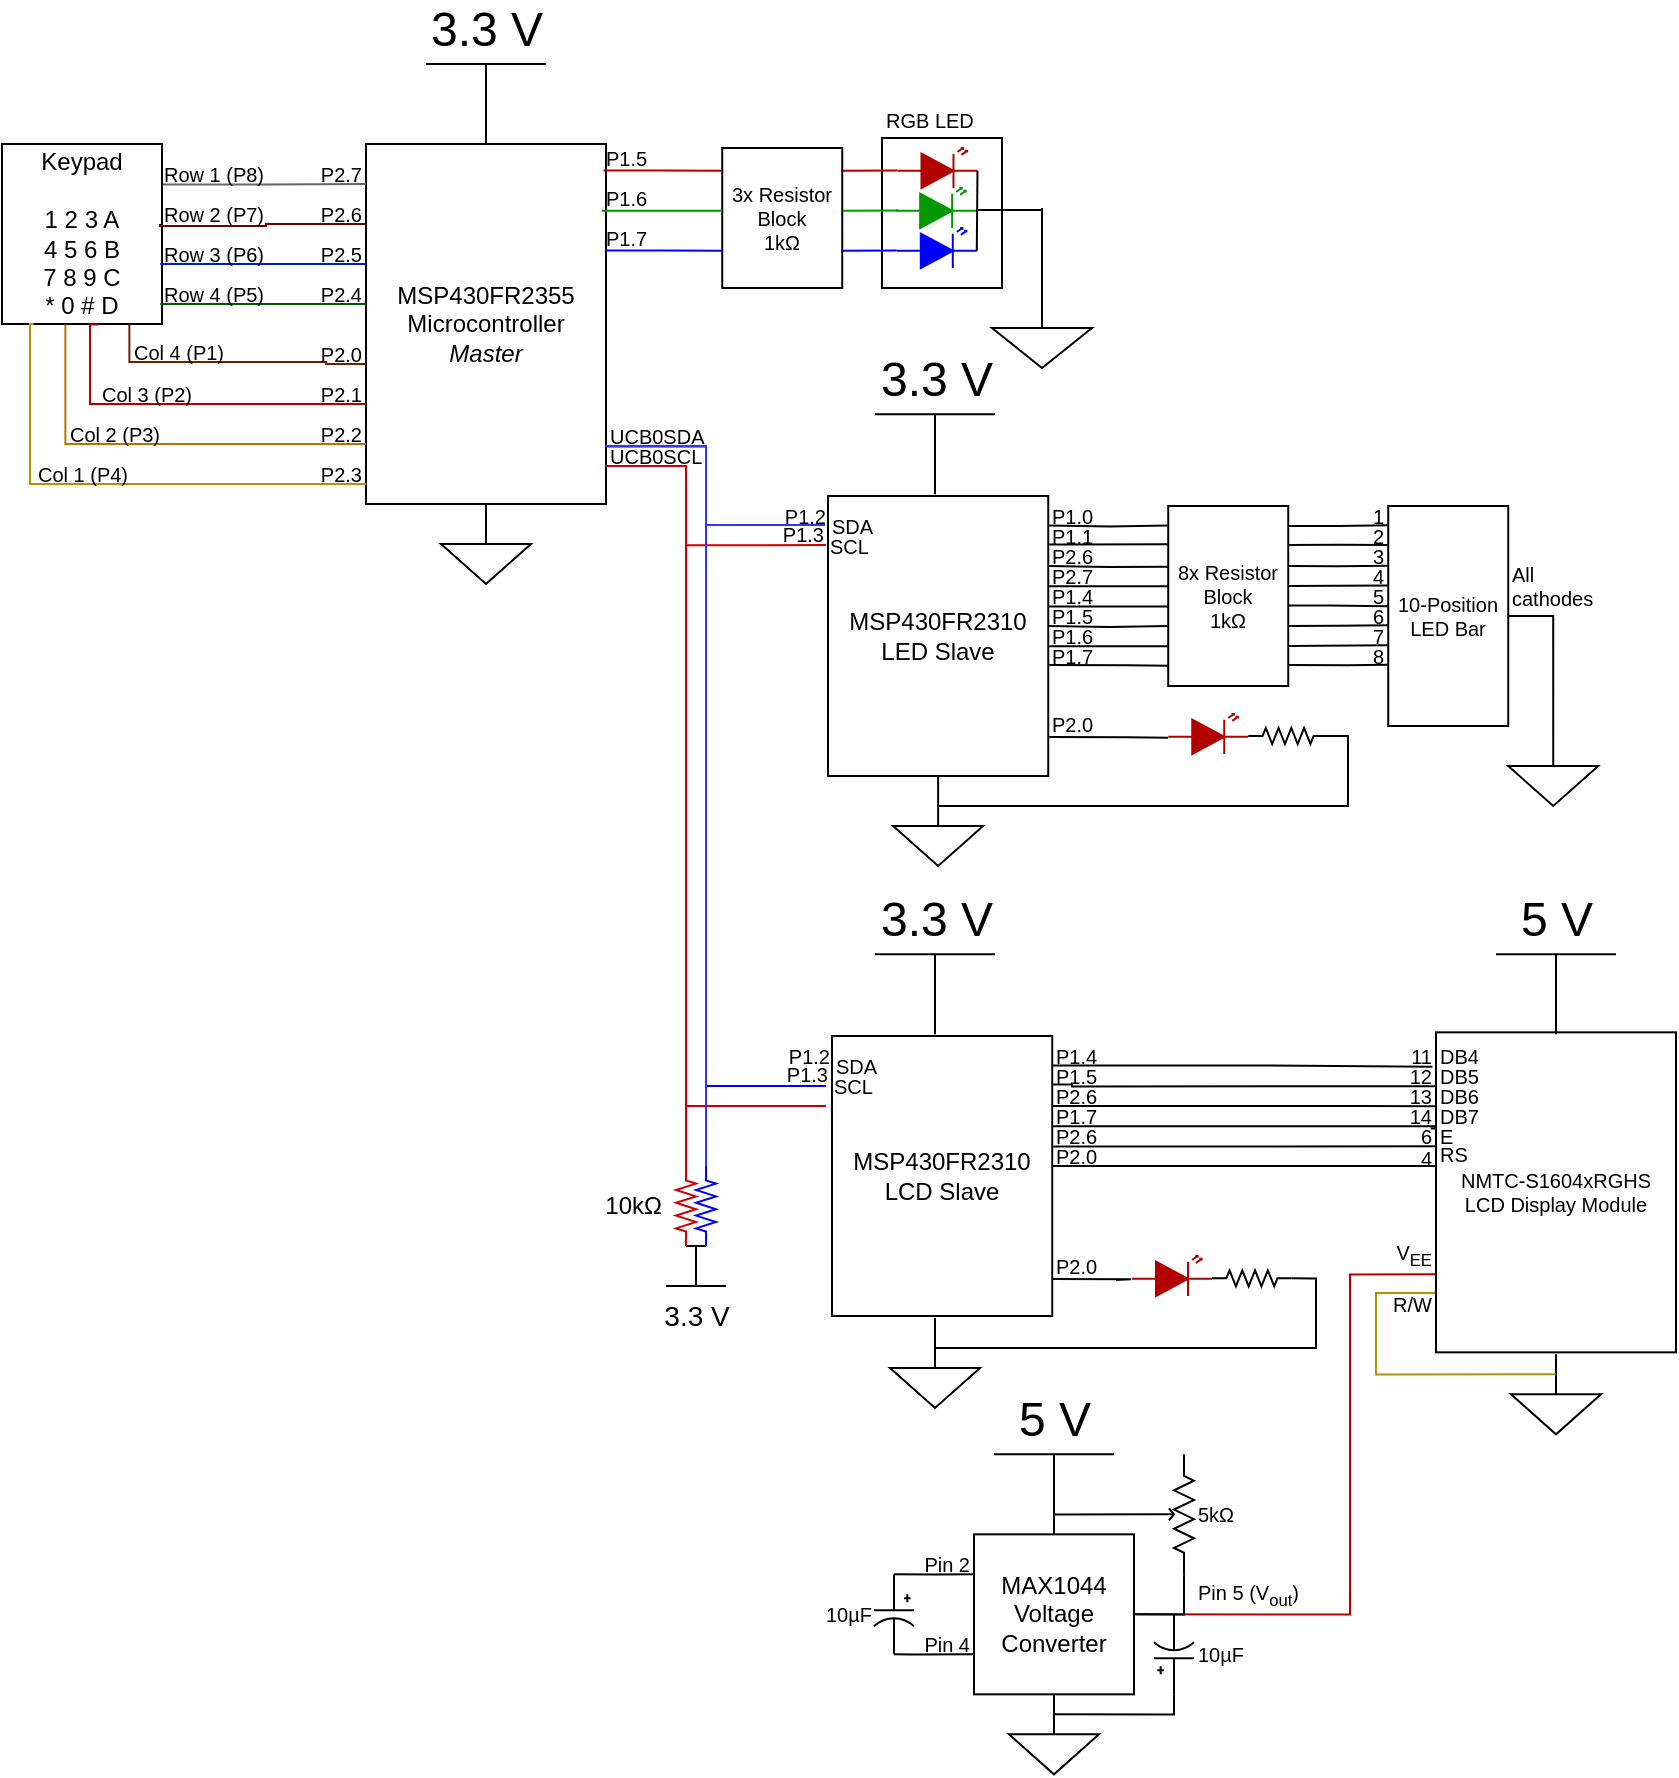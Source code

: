 <mxfile version="20.8.16" type="device"><diagram name="Page-1" id="Vn4VtxnQyh0I7_o8unmu"><mxGraphModel dx="1173" dy="572" grid="1" gridSize="10" guides="1" tooltips="1" connect="1" arrows="1" fold="1" page="1" pageScale="1" pageWidth="850" pageHeight="1100" math="0" shadow="0"><root><mxCell id="0"/><mxCell id="1" parent="0"/><mxCell id="hpG1Qm7mXH6PX7LGlg_h-1" value="MSP430FR2310&lt;br&gt;LED Slave" style="rounded=0;whiteSpace=wrap;html=1;" parent="1" vertex="1"><mxGeometry x="419" y="319" width="110.12" height="140" as="geometry"/></mxCell><mxCell id="hpG1Qm7mXH6PX7LGlg_h-2" value="8x Resistor Block&lt;br&gt;1kΩ" style="rounded=0;whiteSpace=wrap;html=1;fontSize=10;" parent="1" vertex="1"><mxGeometry x="589.12" y="324" width="60" height="90" as="geometry"/></mxCell><mxCell id="hpG1Qm7mXH6PX7LGlg_h-3" style="edgeStyle=orthogonalEdgeStyle;rounded=0;orthogonalLoop=1;jettySize=auto;html=1;exitX=1.004;exitY=0.081;exitDx=0;exitDy=0;endArrow=none;endFill=0;exitPerimeter=0;entryX=-0.003;entryY=0.108;entryDx=0;entryDy=0;entryPerimeter=0;fillColor=#f5f5f5;strokeColor=#000000;" parent="1" target="hpG1Qm7mXH6PX7LGlg_h-2" edge="1"><mxGeometry relative="1" as="geometry"><mxPoint x="529.6" y="333.72" as="sourcePoint"/><mxPoint x="599.12" y="334" as="targetPoint"/><Array as="points"/></mxGeometry></mxCell><mxCell id="hpG1Qm7mXH6PX7LGlg_h-4" style="edgeStyle=orthogonalEdgeStyle;rounded=0;orthogonalLoop=1;jettySize=auto;html=1;endArrow=none;endFill=0;entryX=-0.003;entryY=0.212;entryDx=0;entryDy=0;entryPerimeter=0;exitX=1.004;exitY=0.16;exitDx=0;exitDy=0;exitPerimeter=0;fillColor=#a20025;strokeColor=#000000;" parent="1" target="hpG1Qm7mXH6PX7LGlg_h-2" edge="1"><mxGeometry relative="1" as="geometry"><mxPoint x="529.6" y="343.2" as="sourcePoint"/><mxPoint x="608.82" y="334.08" as="targetPoint"/><Array as="points"><mxPoint x="539.12" y="343"/></Array></mxGeometry></mxCell><mxCell id="hpG1Qm7mXH6PX7LGlg_h-5" style="edgeStyle=orthogonalEdgeStyle;rounded=0;orthogonalLoop=1;jettySize=auto;html=1;endArrow=none;endFill=0;entryX=-0.001;entryY=0.338;entryDx=0;entryDy=0;exitX=1;exitY=0.25;exitDx=0;exitDy=0;entryPerimeter=0;fillColor=#0050ef;strokeColor=#000000;" parent="1" target="hpG1Qm7mXH6PX7LGlg_h-2" edge="1"><mxGeometry relative="1" as="geometry"><mxPoint x="529.12" y="354" as="sourcePoint"/><mxPoint x="608.82" y="334.08" as="targetPoint"/><Array as="points"/></mxGeometry></mxCell><mxCell id="hpG1Qm7mXH6PX7LGlg_h-6" style="edgeStyle=orthogonalEdgeStyle;rounded=0;orthogonalLoop=1;jettySize=auto;html=1;endArrow=none;endFill=0;exitX=1.001;exitY=0.332;exitDx=0;exitDy=0;exitPerimeter=0;entryX=0.002;entryY=0.446;entryDx=0;entryDy=0;entryPerimeter=0;fillColor=#008a00;strokeColor=#000000;" parent="1" target="hpG1Qm7mXH6PX7LGlg_h-2" edge="1"><mxGeometry relative="1" as="geometry"><mxPoint x="529.24" y="364.1" as="sourcePoint"/><mxPoint x="589.12" y="354" as="targetPoint"/><Array as="points"><mxPoint x="589.12" y="364"/></Array></mxGeometry></mxCell><mxCell id="hpG1Qm7mXH6PX7LGlg_h-7" style="edgeStyle=orthogonalEdgeStyle;rounded=0;orthogonalLoop=1;jettySize=auto;html=1;endArrow=none;endFill=0;entryX=0.002;entryY=0.559;entryDx=0;entryDy=0;entryPerimeter=0;exitX=1.004;exitY=0.417;exitDx=0;exitDy=0;exitPerimeter=0;fillColor=#e3c800;strokeColor=#000000;" parent="1" target="hpG1Qm7mXH6PX7LGlg_h-2" edge="1"><mxGeometry relative="1" as="geometry"><mxPoint x="529.6" y="374.3" as="sourcePoint"/><mxPoint x="608.82" y="334.08" as="targetPoint"/><Array as="points"><mxPoint x="529.12" y="374"/><mxPoint x="589.12" y="374"/></Array></mxGeometry></mxCell><mxCell id="hpG1Qm7mXH6PX7LGlg_h-8" style="edgeStyle=orthogonalEdgeStyle;rounded=0;orthogonalLoop=1;jettySize=auto;html=1;endArrow=none;endFill=0;exitX=1;exitY=0.5;exitDx=0;exitDy=0;entryX=-0.005;entryY=0.667;entryDx=0;entryDy=0;entryPerimeter=0;fillColor=#f0a30a;strokeColor=#000000;" parent="1" target="hpG1Qm7mXH6PX7LGlg_h-2" edge="1"><mxGeometry relative="1" as="geometry"><mxPoint x="529.12" y="384" as="sourcePoint"/><mxPoint x="599.12" y="394" as="targetPoint"/><Array as="points"/></mxGeometry></mxCell><mxCell id="hpG1Qm7mXH6PX7LGlg_h-9" style="edgeStyle=orthogonalEdgeStyle;rounded=0;orthogonalLoop=1;jettySize=auto;html=1;endArrow=none;endFill=0;entryX=-0.001;entryY=0.779;entryDx=0;entryDy=0;entryPerimeter=0;exitX=1.004;exitY=0.584;exitDx=0;exitDy=0;exitPerimeter=0;fillColor=#e51400;strokeColor=#000000;" parent="1" target="hpG1Qm7mXH6PX7LGlg_h-2" edge="1"><mxGeometry relative="1" as="geometry"><mxPoint x="529.6" y="394.1" as="sourcePoint"/><mxPoint x="608.82" y="334.08" as="targetPoint"/><Array as="points"><mxPoint x="529.12" y="394"/><mxPoint x="589.12" y="394"/></Array></mxGeometry></mxCell><mxCell id="hpG1Qm7mXH6PX7LGlg_h-10" style="edgeStyle=orthogonalEdgeStyle;rounded=0;orthogonalLoop=1;jettySize=auto;html=1;endArrow=none;endFill=0;exitX=1.004;exitY=0.663;exitDx=0;exitDy=0;exitPerimeter=0;entryX=-0.001;entryY=0.887;entryDx=0;entryDy=0;entryPerimeter=0;fillColor=#a0522d;strokeColor=#000000;" parent="1" target="hpG1Qm7mXH6PX7LGlg_h-2" edge="1"><mxGeometry relative="1" as="geometry"><mxPoint x="529.6" y="403.56" as="sourcePoint"/><mxPoint x="589.12" y="404" as="targetPoint"/><Array as="points"><mxPoint x="569.12" y="404"/></Array></mxGeometry></mxCell><mxCell id="hpG1Qm7mXH6PX7LGlg_h-11" value="P1.0" style="text;html=1;strokeColor=none;fillColor=none;align=left;verticalAlign=middle;whiteSpace=wrap;rounded=0;movable=1;resizable=1;rotatable=1;deletable=1;editable=1;connectable=1;fontSize=10;" parent="1" vertex="1"><mxGeometry x="529.12" y="324" width="30" height="10" as="geometry"/></mxCell><mxCell id="hpG1Qm7mXH6PX7LGlg_h-12" value="P1.1" style="text;html=1;strokeColor=none;fillColor=none;align=left;verticalAlign=middle;whiteSpace=wrap;rounded=0;movable=1;resizable=1;rotatable=1;deletable=1;editable=1;connectable=1;fontSize=10;" parent="1" vertex="1"><mxGeometry x="529.12" y="334" width="30" height="10" as="geometry"/></mxCell><mxCell id="hpG1Qm7mXH6PX7LGlg_h-13" value="&lt;span style=&quot;font-weight: normal;&quot;&gt;P2.6&lt;/span&gt;" style="text;html=1;strokeColor=none;fillColor=none;align=left;verticalAlign=middle;whiteSpace=wrap;rounded=0;movable=1;resizable=1;rotatable=1;deletable=1;editable=1;connectable=1;fontSize=10;fontStyle=1" parent="1" vertex="1"><mxGeometry x="529.12" y="344" width="30" height="10" as="geometry"/></mxCell><mxCell id="hpG1Qm7mXH6PX7LGlg_h-14" value="P2.7" style="text;html=1;strokeColor=none;fillColor=none;align=left;verticalAlign=middle;whiteSpace=wrap;rounded=0;movable=1;resizable=1;rotatable=1;deletable=1;editable=1;connectable=1;fontSize=10;fontStyle=0" parent="1" vertex="1"><mxGeometry x="529.12" y="354" width="30" height="10" as="geometry"/></mxCell><mxCell id="hpG1Qm7mXH6PX7LGlg_h-15" value="P1.4" style="text;html=1;strokeColor=none;fillColor=none;align=left;verticalAlign=middle;whiteSpace=wrap;rounded=0;movable=1;resizable=1;rotatable=1;deletable=1;editable=1;connectable=1;fontSize=10;" parent="1" vertex="1"><mxGeometry x="529.12" y="364" width="30" height="10" as="geometry"/></mxCell><mxCell id="hpG1Qm7mXH6PX7LGlg_h-16" value="P1.5" style="text;html=1;strokeColor=none;fillColor=none;align=left;verticalAlign=middle;whiteSpace=wrap;rounded=0;movable=1;resizable=1;rotatable=1;deletable=1;editable=1;connectable=1;fontSize=10;" parent="1" vertex="1"><mxGeometry x="529.12" y="374" width="30" height="10" as="geometry"/></mxCell><mxCell id="hpG1Qm7mXH6PX7LGlg_h-17" value="P1.6" style="text;html=1;strokeColor=none;fillColor=none;align=left;verticalAlign=middle;whiteSpace=wrap;rounded=0;movable=1;resizable=1;rotatable=1;deletable=1;editable=1;connectable=1;fontSize=10;" parent="1" vertex="1"><mxGeometry x="529.12" y="384" width="30" height="10" as="geometry"/></mxCell><mxCell id="hpG1Qm7mXH6PX7LGlg_h-18" value="P1.7" style="text;html=1;strokeColor=none;fillColor=none;align=left;verticalAlign=middle;whiteSpace=wrap;rounded=0;movable=1;resizable=1;rotatable=1;deletable=1;editable=1;connectable=1;fontSize=10;" parent="1" vertex="1"><mxGeometry x="529.12" y="394" width="30" height="10" as="geometry"/></mxCell><mxCell id="hpG1Qm7mXH6PX7LGlg_h-19" value="10-Position LED Bar" style="rounded=0;whiteSpace=wrap;html=1;fontSize=10;" parent="1" vertex="1"><mxGeometry x="699.12" y="324" width="60" height="110" as="geometry"/></mxCell><mxCell id="hpG1Qm7mXH6PX7LGlg_h-20" style="edgeStyle=orthogonalEdgeStyle;rounded=0;orthogonalLoop=1;jettySize=auto;html=1;exitX=1.003;exitY=0.111;exitDx=0;exitDy=0;endArrow=none;endFill=0;exitPerimeter=0;entryX=0;entryY=0.088;entryDx=0;entryDy=0;entryPerimeter=0;fillColor=#f5f5f5;strokeColor=#000000;" parent="1" source="hpG1Qm7mXH6PX7LGlg_h-2" target="hpG1Qm7mXH6PX7LGlg_h-19" edge="1"><mxGeometry relative="1" as="geometry"><mxPoint x="639.6" y="333.72" as="sourcePoint"/><mxPoint x="718.94" y="333.72" as="targetPoint"/><Array as="points"/></mxGeometry></mxCell><mxCell id="hpG1Qm7mXH6PX7LGlg_h-21" style="edgeStyle=orthogonalEdgeStyle;rounded=0;orthogonalLoop=1;jettySize=auto;html=1;endArrow=none;endFill=0;entryX=-0.003;entryY=0.177;entryDx=0;entryDy=0;entryPerimeter=0;exitX=1.004;exitY=0.216;exitDx=0;exitDy=0;exitPerimeter=0;fillColor=#a20025;strokeColor=#000000;" parent="1" source="hpG1Qm7mXH6PX7LGlg_h-2" target="hpG1Qm7mXH6PX7LGlg_h-19" edge="1"><mxGeometry relative="1" as="geometry"><mxPoint x="639.6" y="343.2" as="sourcePoint"/><mxPoint x="718.94" y="343.08" as="targetPoint"/><Array as="points"/></mxGeometry></mxCell><mxCell id="hpG1Qm7mXH6PX7LGlg_h-22" style="edgeStyle=orthogonalEdgeStyle;rounded=0;orthogonalLoop=1;jettySize=auto;html=1;endArrow=none;endFill=0;entryX=0;entryY=0.272;entryDx=0;entryDy=0;exitX=1;exitY=0.334;exitDx=0;exitDy=0;entryPerimeter=0;fillColor=#0050ef;strokeColor=#000000;exitPerimeter=0;" parent="1" source="hpG1Qm7mXH6PX7LGlg_h-2" target="hpG1Qm7mXH6PX7LGlg_h-19" edge="1"><mxGeometry relative="1" as="geometry"><mxPoint x="639.12" y="354" as="sourcePoint"/><mxPoint x="719.06" y="354.42" as="targetPoint"/><Array as="points"/></mxGeometry></mxCell><mxCell id="hpG1Qm7mXH6PX7LGlg_h-23" style="edgeStyle=orthogonalEdgeStyle;rounded=0;orthogonalLoop=1;jettySize=auto;html=1;endArrow=none;endFill=0;exitX=1.004;exitY=0.444;exitDx=0;exitDy=0;exitPerimeter=0;entryX=-0.003;entryY=0.361;entryDx=0;entryDy=0;entryPerimeter=0;fillColor=#008a00;strokeColor=#000000;" parent="1" source="hpG1Qm7mXH6PX7LGlg_h-2" target="hpG1Qm7mXH6PX7LGlg_h-19" edge="1"><mxGeometry relative="1" as="geometry"><mxPoint x="639.24" y="363.84" as="sourcePoint"/><mxPoint x="719.24" y="364.14" as="targetPoint"/><Array as="points"><mxPoint x="699.12" y="364"/></Array></mxGeometry></mxCell><mxCell id="hpG1Qm7mXH6PX7LGlg_h-24" style="edgeStyle=orthogonalEdgeStyle;rounded=0;orthogonalLoop=1;jettySize=auto;html=1;endArrow=none;endFill=0;entryX=0.004;entryY=0.456;entryDx=0;entryDy=0;entryPerimeter=0;fillColor=#e3c800;strokeColor=#000000;exitX=1.004;exitY=0.553;exitDx=0;exitDy=0;exitPerimeter=0;" parent="1" source="hpG1Qm7mXH6PX7LGlg_h-2" target="hpG1Qm7mXH6PX7LGlg_h-19" edge="1"><mxGeometry relative="1" as="geometry"><mxPoint x="669.12" y="384" as="sourcePoint"/><mxPoint x="719.24" y="374.31" as="targetPoint"/><Array as="points"><mxPoint x="669.12" y="374"/></Array></mxGeometry></mxCell><mxCell id="hpG1Qm7mXH6PX7LGlg_h-25" style="edgeStyle=orthogonalEdgeStyle;rounded=0;orthogonalLoop=1;jettySize=auto;html=1;endArrow=none;endFill=0;exitX=0.998;exitY=0.666;exitDx=0;exitDy=0;entryX=0;entryY=0.542;entryDx=0;entryDy=0;entryPerimeter=0;fillColor=#f0a30a;strokeColor=#000000;exitPerimeter=0;" parent="1" source="hpG1Qm7mXH6PX7LGlg_h-2" target="hpG1Qm7mXH6PX7LGlg_h-19" edge="1"><mxGeometry relative="1" as="geometry"><mxPoint x="639.12" y="384" as="sourcePoint"/><mxPoint x="718.82" y="384.03" as="targetPoint"/><Array as="points"/></mxGeometry></mxCell><mxCell id="hpG1Qm7mXH6PX7LGlg_h-26" style="edgeStyle=orthogonalEdgeStyle;rounded=0;orthogonalLoop=1;jettySize=auto;html=1;endArrow=none;endFill=0;entryX=-0.003;entryY=0.633;entryDx=0;entryDy=0;entryPerimeter=0;exitX=1.002;exitY=0.778;exitDx=0;exitDy=0;exitPerimeter=0;fillColor=#e51400;strokeColor=#000000;" parent="1" source="hpG1Qm7mXH6PX7LGlg_h-2" target="hpG1Qm7mXH6PX7LGlg_h-19" edge="1"><mxGeometry relative="1" as="geometry"><mxPoint x="639.6" y="394.08" as="sourcePoint"/><mxPoint x="719.06" y="394.11" as="targetPoint"/><Array as="points"><mxPoint x="699.12" y="394"/></Array></mxGeometry></mxCell><mxCell id="hpG1Qm7mXH6PX7LGlg_h-27" style="edgeStyle=orthogonalEdgeStyle;rounded=0;orthogonalLoop=1;jettySize=auto;html=1;endArrow=none;endFill=0;exitX=1;exitY=0.884;exitDx=0;exitDy=0;exitPerimeter=0;entryX=-0.003;entryY=0.722;entryDx=0;entryDy=0;entryPerimeter=0;fillColor=#a0522d;strokeColor=#000000;" parent="1" source="hpG1Qm7mXH6PX7LGlg_h-2" target="hpG1Qm7mXH6PX7LGlg_h-19" edge="1"><mxGeometry relative="1" as="geometry"><mxPoint x="639.6" y="403.56" as="sourcePoint"/><mxPoint x="719.06" y="403.83" as="targetPoint"/><Array as="points"><mxPoint x="679.12" y="404"/></Array></mxGeometry></mxCell><mxCell id="hpG1Qm7mXH6PX7LGlg_h-28" value="1" style="text;html=1;strokeColor=none;fillColor=none;align=right;verticalAlign=middle;whiteSpace=wrap;rounded=0;movable=1;resizable=1;rotatable=1;deletable=1;editable=1;connectable=1;fontSize=10;fontStyle=0" parent="1" vertex="1"><mxGeometry x="679.12" y="324" width="20" height="10" as="geometry"/></mxCell><mxCell id="hpG1Qm7mXH6PX7LGlg_h-29" value="2" style="text;html=1;strokeColor=none;fillColor=none;align=right;verticalAlign=middle;whiteSpace=wrap;rounded=0;movable=1;resizable=1;rotatable=1;deletable=1;editable=1;connectable=1;fontSize=10;fontStyle=0" parent="1" vertex="1"><mxGeometry x="679.12" y="334" width="20" height="10" as="geometry"/></mxCell><mxCell id="hpG1Qm7mXH6PX7LGlg_h-30" value="3" style="text;html=1;strokeColor=none;fillColor=none;align=right;verticalAlign=middle;whiteSpace=wrap;rounded=0;movable=1;resizable=1;rotatable=1;deletable=1;editable=1;connectable=1;fontSize=10;fontStyle=0" parent="1" vertex="1"><mxGeometry x="679.12" y="344" width="20" height="10" as="geometry"/></mxCell><mxCell id="hpG1Qm7mXH6PX7LGlg_h-31" value="4" style="text;html=1;strokeColor=none;fillColor=none;align=right;verticalAlign=middle;whiteSpace=wrap;rounded=0;movable=1;resizable=1;rotatable=1;deletable=1;editable=1;connectable=1;fontSize=10;fontStyle=0" parent="1" vertex="1"><mxGeometry x="679.12" y="354" width="20" height="10" as="geometry"/></mxCell><mxCell id="hpG1Qm7mXH6PX7LGlg_h-32" value="5" style="text;html=1;strokeColor=none;fillColor=none;align=right;verticalAlign=middle;whiteSpace=wrap;rounded=0;movable=1;resizable=1;rotatable=1;deletable=1;editable=1;connectable=1;fontSize=10;fontStyle=0" parent="1" vertex="1"><mxGeometry x="679.12" y="364" width="20" height="10" as="geometry"/></mxCell><mxCell id="hpG1Qm7mXH6PX7LGlg_h-33" value="6" style="text;html=1;strokeColor=none;fillColor=none;align=right;verticalAlign=middle;whiteSpace=wrap;rounded=0;movable=1;resizable=1;rotatable=1;deletable=1;editable=1;connectable=1;fontSize=10;fontStyle=0" parent="1" vertex="1"><mxGeometry x="679.12" y="374" width="20" height="10" as="geometry"/></mxCell><mxCell id="hpG1Qm7mXH6PX7LGlg_h-34" value="7" style="text;html=1;strokeColor=none;fillColor=none;align=right;verticalAlign=middle;whiteSpace=wrap;rounded=0;movable=1;resizable=1;rotatable=1;deletable=1;editable=1;connectable=1;fontSize=10;fontStyle=0" parent="1" vertex="1"><mxGeometry x="679.12" y="384" width="20" height="10" as="geometry"/></mxCell><mxCell id="hpG1Qm7mXH6PX7LGlg_h-35" value="8" style="text;html=1;strokeColor=none;fillColor=none;align=right;verticalAlign=middle;whiteSpace=wrap;rounded=0;movable=1;resizable=1;rotatable=1;deletable=1;editable=1;connectable=1;fontSize=10;fontStyle=0" parent="1" vertex="1"><mxGeometry x="679.12" y="394" width="20" height="10" as="geometry"/></mxCell><mxCell id="hpG1Qm7mXH6PX7LGlg_h-36" style="edgeStyle=orthogonalEdgeStyle;rounded=0;orthogonalLoop=1;jettySize=auto;html=1;exitX=0.5;exitY=0;exitDx=0;exitDy=0;exitPerimeter=0;entryX=1;entryY=0.5;entryDx=0;entryDy=0;fontSize=10;endArrow=none;endFill=0;" parent="1" source="hpG1Qm7mXH6PX7LGlg_h-37" target="hpG1Qm7mXH6PX7LGlg_h-19" edge="1"><mxGeometry relative="1" as="geometry"/></mxCell><mxCell id="hpG1Qm7mXH6PX7LGlg_h-37" value="" style="pointerEvents=1;verticalLabelPosition=bottom;shadow=0;dashed=0;align=center;html=1;verticalAlign=top;shape=mxgraph.electrical.signal_sources.signal_ground;" parent="1" vertex="1"><mxGeometry x="759.12" y="444" width="45" height="30" as="geometry"/></mxCell><mxCell id="hpG1Qm7mXH6PX7LGlg_h-38" value="All cathodes" style="text;html=1;strokeColor=none;fillColor=none;align=left;verticalAlign=bottom;whiteSpace=wrap;rounded=0;movable=1;resizable=1;rotatable=1;deletable=1;editable=1;connectable=1;fontSize=10;" parent="1" vertex="1"><mxGeometry x="759.12" y="354" width="40" height="25" as="geometry"/></mxCell><mxCell id="hpG1Qm7mXH6PX7LGlg_h-41" value="P1.2" style="text;html=1;strokeColor=none;fillColor=none;align=right;verticalAlign=middle;whiteSpace=wrap;rounded=0;movable=1;resizable=1;rotatable=1;deletable=1;editable=1;connectable=1;fontSize=10;" parent="1" vertex="1"><mxGeometry x="390" y="324" width="30" height="10" as="geometry"/></mxCell><mxCell id="hpG1Qm7mXH6PX7LGlg_h-42" value="P1.3" style="text;html=1;strokeColor=none;fillColor=none;align=right;verticalAlign=middle;whiteSpace=wrap;rounded=0;movable=1;resizable=1;rotatable=1;deletable=1;editable=1;connectable=1;fontSize=10;" parent="1" vertex="1"><mxGeometry x="389" y="333" width="30" height="10" as="geometry"/></mxCell><mxCell id="hpG1Qm7mXH6PX7LGlg_h-43" value="SDA" style="text;html=1;strokeColor=none;fillColor=none;align=left;verticalAlign=middle;whiteSpace=wrap;rounded=0;movable=1;resizable=1;rotatable=1;deletable=1;editable=1;connectable=1;fontSize=10;" parent="1" vertex="1"><mxGeometry x="419.12" y="329" width="30" height="10" as="geometry"/></mxCell><mxCell id="hpG1Qm7mXH6PX7LGlg_h-44" value="SCL" style="text;html=1;strokeColor=none;fillColor=none;align=left;verticalAlign=middle;whiteSpace=wrap;rounded=0;movable=1;resizable=1;rotatable=1;deletable=1;editable=1;connectable=1;fontSize=10;" parent="1" vertex="1"><mxGeometry x="418" y="339" width="30" height="10" as="geometry"/></mxCell><mxCell id="hpG1Qm7mXH6PX7LGlg_h-47" value="" style="verticalLabelPosition=bottom;shadow=0;dashed=0;align=center;html=1;verticalAlign=top;shape=mxgraph.electrical.opto_electronics.led_2;pointerEvents=1;direction=east;fillColor=#B20000;fontColor=#ffffff;strokeColor=#B20000;" parent="1" vertex="1"><mxGeometry x="589.12" y="428" width="40" height="20" as="geometry"/></mxCell><mxCell id="hpG1Qm7mXH6PX7LGlg_h-48" style="edgeStyle=orthogonalEdgeStyle;rounded=0;orthogonalLoop=1;jettySize=auto;html=1;endArrow=none;endFill=0;exitX=1.004;exitY=0.663;exitDx=0;exitDy=0;exitPerimeter=0;entryX=-0.001;entryY=0.887;entryDx=0;entryDy=0;entryPerimeter=0;fillColor=#a0522d;strokeColor=#000000;" parent="1" edge="1"><mxGeometry relative="1" as="geometry"><mxPoint x="529.6" y="439.56" as="sourcePoint"/><mxPoint x="589.06" y="439.83" as="targetPoint"/><Array as="points"><mxPoint x="569.12" y="440"/></Array></mxGeometry></mxCell><mxCell id="hpG1Qm7mXH6PX7LGlg_h-49" value="P2.0" style="text;html=1;strokeColor=none;fillColor=none;align=left;verticalAlign=middle;whiteSpace=wrap;rounded=0;movable=1;resizable=1;rotatable=1;deletable=1;editable=1;connectable=1;fontSize=10;" parent="1" vertex="1"><mxGeometry x="529.12" y="428" width="30" height="10" as="geometry"/></mxCell><mxCell id="hpG1Qm7mXH6PX7LGlg_h-50" value="" style="pointerEvents=1;verticalLabelPosition=bottom;shadow=0;dashed=0;align=center;html=1;verticalAlign=top;shape=mxgraph.electrical.resistors.resistor_2;" parent="1" vertex="1"><mxGeometry x="629.12" y="435" width="39.88" height="8" as="geometry"/></mxCell><mxCell id="hpG1Qm7mXH6PX7LGlg_h-52" value="" style="endArrow=none;html=1;rounded=0;exitX=1;exitY=0.5;exitDx=0;exitDy=0;exitPerimeter=0;edgeStyle=orthogonalEdgeStyle;entryX=0.5;entryY=0;entryDx=0;entryDy=0;entryPerimeter=0;" parent="1" source="hpG1Qm7mXH6PX7LGlg_h-50" edge="1" target="rl5Qvpyl6M8Jd3RO96EI-58"><mxGeometry width="50" height="50" relative="1" as="geometry"><mxPoint x="589" y="410" as="sourcePoint"/><mxPoint x="523" y="474" as="targetPoint"/><Array as="points"><mxPoint x="679" y="439"/><mxPoint x="679" y="474"/></Array></mxGeometry></mxCell><mxCell id="hpG1Qm7mXH6PX7LGlg_h-54" value="MSP430FR2310&lt;br&gt;LCD Slave" style="rounded=0;whiteSpace=wrap;html=1;" parent="1" vertex="1"><mxGeometry x="421" y="589" width="110.12" height="140" as="geometry"/></mxCell><mxCell id="hpG1Qm7mXH6PX7LGlg_h-56" style="edgeStyle=orthogonalEdgeStyle;rounded=0;orthogonalLoop=1;jettySize=auto;html=1;exitX=1.004;exitY=0.081;exitDx=0;exitDy=0;endArrow=none;endFill=0;exitPerimeter=0;entryX=-0.015;entryY=0.101;entryDx=0;entryDy=0;entryPerimeter=0;fillColor=#f5f5f5;strokeColor=#000000;" parent="1" edge="1"><mxGeometry relative="1" as="geometry"><mxPoint x="531.6" y="603.72" as="sourcePoint"/><mxPoint x="721.2" y="604.33" as="targetPoint"/><Array as="points"><mxPoint x="626" y="604"/><mxPoint x="721" y="604"/></Array></mxGeometry></mxCell><mxCell id="hpG1Qm7mXH6PX7LGlg_h-57" style="edgeStyle=orthogonalEdgeStyle;rounded=0;orthogonalLoop=1;jettySize=auto;html=1;endArrow=none;endFill=0;entryX=0;entryY=1;entryDx=0;entryDy=0;exitX=1.004;exitY=0.16;exitDx=0;exitDy=0;exitPerimeter=0;fillColor=#a20025;strokeColor=#000000;" parent="1" target="rl5Qvpyl6M8Jd3RO96EI-44" edge="1"><mxGeometry relative="1" as="geometry"><mxPoint x="531.6" y="613.2" as="sourcePoint"/><mxPoint x="590.94" y="613.08" as="targetPoint"/><Array as="points"><mxPoint x="541" y="613"/></Array></mxGeometry></mxCell><mxCell id="hpG1Qm7mXH6PX7LGlg_h-58" style="edgeStyle=orthogonalEdgeStyle;rounded=0;orthogonalLoop=1;jettySize=auto;html=1;endArrow=none;endFill=0;entryX=0;entryY=0;entryDx=0;entryDy=0;exitX=1;exitY=0.25;exitDx=0;exitDy=0;fillColor=#0050ef;strokeColor=#000000;" parent="1" target="rl5Qvpyl6M8Jd3RO96EI-46" edge="1"><mxGeometry relative="1" as="geometry"><mxPoint x="531.12" y="624" as="sourcePoint"/><mxPoint x="591.06" y="624.42" as="targetPoint"/><Array as="points"><mxPoint x="683" y="624"/><mxPoint x="683" y="624"/></Array></mxGeometry></mxCell><mxCell id="hpG1Qm7mXH6PX7LGlg_h-59" style="edgeStyle=orthogonalEdgeStyle;rounded=0;orthogonalLoop=1;jettySize=auto;html=1;endArrow=none;endFill=0;exitX=1.001;exitY=0.332;exitDx=0;exitDy=0;exitPerimeter=0;entryX=-0.088;entryY=1.108;entryDx=0;entryDy=0;entryPerimeter=0;fillColor=#008a00;strokeColor=#000000;" parent="1" target="rl5Qvpyl6M8Jd3RO96EI-46" edge="1"><mxGeometry relative="1" as="geometry"><mxPoint x="531.24" y="634.1" as="sourcePoint"/><mxPoint x="591.24" y="634.14" as="targetPoint"/><Array as="points"><mxPoint x="730" y="634"/></Array></mxGeometry></mxCell><mxCell id="hpG1Qm7mXH6PX7LGlg_h-60" style="edgeStyle=orthogonalEdgeStyle;rounded=0;orthogonalLoop=1;jettySize=auto;html=1;endArrow=none;endFill=0;entryX=0;entryY=1;entryDx=0;entryDy=0;exitX=1.004;exitY=0.417;exitDx=0;exitDy=0;exitPerimeter=0;fillColor=#e3c800;strokeColor=#000000;" parent="1" target="rl5Qvpyl6M8Jd3RO96EI-41" edge="1"><mxGeometry relative="1" as="geometry"><mxPoint x="531.6" y="644.3" as="sourcePoint"/><mxPoint x="591.24" y="644.31" as="targetPoint"/><Array as="points"><mxPoint x="632" y="644"/><mxPoint x="733" y="644"/></Array></mxGeometry></mxCell><mxCell id="hpG1Qm7mXH6PX7LGlg_h-61" style="edgeStyle=orthogonalEdgeStyle;rounded=0;orthogonalLoop=1;jettySize=auto;html=1;endArrow=none;endFill=0;exitX=1;exitY=0.5;exitDx=0;exitDy=0;entryX=-0.078;entryY=0.588;entryDx=0;entryDy=0;entryPerimeter=0;fillColor=#f0a30a;strokeColor=#000000;" parent="1" edge="1"><mxGeometry relative="1" as="geometry"><mxPoint x="531.12" y="654" as="sourcePoint"/><mxPoint x="729.66" y="654.05" as="targetPoint"/><Array as="points"><mxPoint x="683" y="654"/><mxPoint x="683" y="654"/></Array></mxGeometry></mxCell><mxCell id="hpG1Qm7mXH6PX7LGlg_h-64" value="P1.4" style="text;html=1;strokeColor=none;fillColor=none;align=left;verticalAlign=middle;whiteSpace=wrap;rounded=0;movable=1;resizable=1;rotatable=1;deletable=1;editable=1;connectable=1;fontSize=10;" parent="1" vertex="1"><mxGeometry x="531.12" y="594" width="30" height="10" as="geometry"/></mxCell><mxCell id="hpG1Qm7mXH6PX7LGlg_h-65" value="P1.5" style="text;html=1;strokeColor=none;fillColor=none;align=left;verticalAlign=middle;whiteSpace=wrap;rounded=0;movable=1;resizable=1;rotatable=1;deletable=1;editable=1;connectable=1;fontSize=10;" parent="1" vertex="1"><mxGeometry x="531.12" y="604" width="30" height="10" as="geometry"/></mxCell><mxCell id="hpG1Qm7mXH6PX7LGlg_h-66" value="&lt;span style=&quot;font-weight: normal;&quot;&gt;P2.6&lt;/span&gt;" style="text;html=1;strokeColor=none;fillColor=none;align=left;verticalAlign=middle;whiteSpace=wrap;rounded=0;movable=1;resizable=1;rotatable=1;deletable=1;editable=1;connectable=1;fontSize=10;fontStyle=1" parent="1" vertex="1"><mxGeometry x="531.12" y="614" width="30" height="10" as="geometry"/></mxCell><mxCell id="hpG1Qm7mXH6PX7LGlg_h-67" value="P1.7" style="text;html=1;strokeColor=none;fillColor=none;align=left;verticalAlign=middle;whiteSpace=wrap;rounded=0;movable=1;resizable=1;rotatable=1;deletable=1;editable=1;connectable=1;fontSize=10;fontStyle=0" parent="1" vertex="1"><mxGeometry x="531.12" y="624" width="30" height="10" as="geometry"/></mxCell><mxCell id="hpG1Qm7mXH6PX7LGlg_h-68" value="P2.6" style="text;html=1;strokeColor=none;fillColor=none;align=left;verticalAlign=middle;whiteSpace=wrap;rounded=0;movable=1;resizable=1;rotatable=1;deletable=1;editable=1;connectable=1;fontSize=10;" parent="1" vertex="1"><mxGeometry x="531.12" y="634" width="30" height="10" as="geometry"/></mxCell><mxCell id="hpG1Qm7mXH6PX7LGlg_h-69" value="P2.0" style="text;html=1;strokeColor=none;fillColor=none;align=left;verticalAlign=middle;whiteSpace=wrap;rounded=0;movable=1;resizable=1;rotatable=1;deletable=1;editable=1;connectable=1;fontSize=10;" parent="1" vertex="1"><mxGeometry x="531.12" y="644" width="30" height="10" as="geometry"/></mxCell><mxCell id="hpG1Qm7mXH6PX7LGlg_h-94" value="P1.2" style="text;html=1;strokeColor=none;fillColor=none;align=right;verticalAlign=middle;whiteSpace=wrap;rounded=0;movable=1;resizable=1;rotatable=1;deletable=1;editable=1;connectable=1;fontSize=10;" parent="1" vertex="1"><mxGeometry x="392" y="594" width="30" height="10" as="geometry"/></mxCell><mxCell id="hpG1Qm7mXH6PX7LGlg_h-95" value="P1.3" style="text;html=1;strokeColor=none;fillColor=none;align=right;verticalAlign=middle;whiteSpace=wrap;rounded=0;movable=1;resizable=1;rotatable=1;deletable=1;editable=1;connectable=1;fontSize=10;" parent="1" vertex="1"><mxGeometry x="391" y="603" width="30" height="10" as="geometry"/></mxCell><mxCell id="hpG1Qm7mXH6PX7LGlg_h-96" value="SDA" style="text;html=1;strokeColor=none;fillColor=none;align=left;verticalAlign=middle;whiteSpace=wrap;rounded=0;movable=1;resizable=1;rotatable=1;deletable=1;editable=1;connectable=1;fontSize=10;" parent="1" vertex="1"><mxGeometry x="421.12" y="599" width="30" height="10" as="geometry"/></mxCell><mxCell id="hpG1Qm7mXH6PX7LGlg_h-97" value="SCL" style="text;html=1;strokeColor=none;fillColor=none;align=left;verticalAlign=middle;whiteSpace=wrap;rounded=0;movable=1;resizable=1;rotatable=1;deletable=1;editable=1;connectable=1;fontSize=10;" parent="1" vertex="1"><mxGeometry x="420" y="609" width="30" height="10" as="geometry"/></mxCell><mxCell id="rl5Qvpyl6M8Jd3RO96EI-7" style="edgeStyle=orthogonalEdgeStyle;rounded=0;orthogonalLoop=1;jettySize=auto;html=1;exitX=0.5;exitY=1;exitDx=0;exitDy=0;entryX=0.5;entryY=0;entryDx=0;entryDy=0;entryPerimeter=0;fontSize=10;endArrow=none;endFill=0;" edge="1" parent="1" source="rl5Qvpyl6M8Jd3RO96EI-11" target="rl5Qvpyl6M8Jd3RO96EI-15"><mxGeometry relative="1" as="geometry"/></mxCell><mxCell id="rl5Qvpyl6M8Jd3RO96EI-8" style="edgeStyle=orthogonalEdgeStyle;rounded=0;orthogonalLoop=1;jettySize=auto;html=1;exitX=1;exitY=0.5;exitDx=0;exitDy=0;entryX=1;entryY=0.5;entryDx=0;entryDy=0;entryPerimeter=0;strokeColor=#FFFFFF;fontSize=10;endArrow=none;endFill=0;" edge="1" parent="1" source="rl5Qvpyl6M8Jd3RO96EI-11" target="rl5Qvpyl6M8Jd3RO96EI-13"><mxGeometry relative="1" as="geometry"/></mxCell><mxCell id="rl5Qvpyl6M8Jd3RO96EI-9" style="edgeStyle=orthogonalEdgeStyle;rounded=0;orthogonalLoop=1;jettySize=auto;html=1;exitX=1;exitY=0.5;exitDx=0;exitDy=0;strokeColor=#B20000;fontSize=10;endArrow=none;endFill=0;entryX=0;entryY=0.75;entryDx=0;entryDy=0;fillColor=#e51400;" edge="1" parent="1" source="rl5Qvpyl6M8Jd3RO96EI-11"><mxGeometry relative="1" as="geometry"><mxPoint x="723" y="708.17" as="targetPoint"/><Array as="points"><mxPoint x="680" y="878"/><mxPoint x="680" y="708"/></Array></mxGeometry></mxCell><mxCell id="rl5Qvpyl6M8Jd3RO96EI-10" style="edgeStyle=orthogonalEdgeStyle;rounded=0;orthogonalLoop=1;jettySize=auto;html=1;exitX=0.5;exitY=0;exitDx=0;exitDy=0;entryX=0.5;entryY=1;entryDx=0;entryDy=0;entryPerimeter=0;fontSize=12;endArrow=none;endFill=0;" edge="1" parent="1" source="rl5Qvpyl6M8Jd3RO96EI-11" target="rl5Qvpyl6M8Jd3RO96EI-14"><mxGeometry relative="1" as="geometry"><Array as="points"><mxPoint x="532" y="828.17"/></Array></mxGeometry></mxCell><mxCell id="rl5Qvpyl6M8Jd3RO96EI-11" value="MAX1044&lt;br&gt;Voltage Converter" style="rounded=0;whiteSpace=wrap;html=1;" vertex="1" parent="1"><mxGeometry x="492" y="838.17" width="80" height="80" as="geometry"/></mxCell><mxCell id="rl5Qvpyl6M8Jd3RO96EI-12" style="edgeStyle=orthogonalEdgeStyle;rounded=0;orthogonalLoop=1;jettySize=auto;html=1;exitX=0;exitY=0.5;exitDx=0;exitDy=0;exitPerimeter=0;entryX=0.5;entryY=0;entryDx=0;entryDy=0;entryPerimeter=0;fontSize=10;endArrow=none;endFill=0;" edge="1" parent="1" source="rl5Qvpyl6M8Jd3RO96EI-13" target="rl5Qvpyl6M8Jd3RO96EI-15"><mxGeometry relative="1" as="geometry"><Array as="points"><mxPoint x="592" y="928.17"/></Array></mxGeometry></mxCell><mxCell id="rl5Qvpyl6M8Jd3RO96EI-13" value="10µF" style="pointerEvents=1;verticalLabelPosition=middle;shadow=0;dashed=0;align=left;html=1;verticalAlign=middle;shape=mxgraph.electrical.capacitors.capacitor_3;fontSize=10;direction=north;labelPosition=right;" vertex="1" parent="1"><mxGeometry x="582" y="878.17" width="20" height="40" as="geometry"/></mxCell><mxCell id="rl5Qvpyl6M8Jd3RO96EI-14" value="5kΩ" style="pointerEvents=1;verticalLabelPosition=middle;shadow=0;dashed=0;align=left;html=1;verticalAlign=middle;shape=mxgraph.electrical.resistors.potentiometer_2;fontSize=10;direction=south;labelPosition=right;" vertex="1" parent="1"><mxGeometry x="582" y="798.17" width="20" height="60" as="geometry"/></mxCell><mxCell id="rl5Qvpyl6M8Jd3RO96EI-15" value="" style="pointerEvents=1;verticalLabelPosition=bottom;shadow=0;dashed=0;align=center;html=1;verticalAlign=top;shape=mxgraph.electrical.signal_sources.signal_ground;" vertex="1" parent="1"><mxGeometry x="509.5" y="928.17" width="45" height="30" as="geometry"/></mxCell><mxCell id="rl5Qvpyl6M8Jd3RO96EI-16" style="edgeStyle=orthogonalEdgeStyle;rounded=0;orthogonalLoop=1;jettySize=auto;html=1;exitX=0.5;exitY=0;exitDx=0;exitDy=0;exitPerimeter=0;entryX=0.5;entryY=0;entryDx=0;entryDy=0;strokeColor=#FFFFFF;fontSize=10;endArrow=none;endFill=0;" edge="1" parent="1" source="rl5Qvpyl6M8Jd3RO96EI-17" target="rl5Qvpyl6M8Jd3RO96EI-11"><mxGeometry relative="1" as="geometry"/></mxCell><mxCell id="rl5Qvpyl6M8Jd3RO96EI-17" value="5 V" style="verticalLabelPosition=top;verticalAlign=bottom;shape=mxgraph.electrical.signal_sources.vdd;shadow=0;dashed=0;align=center;strokeWidth=1;fontSize=24;html=1;flipV=1;" vertex="1" parent="1"><mxGeometry x="502" y="798.17" width="60" height="40" as="geometry"/></mxCell><mxCell id="rl5Qvpyl6M8Jd3RO96EI-18" style="edgeStyle=orthogonalEdgeStyle;rounded=0;orthogonalLoop=1;jettySize=auto;html=1;exitX=0.5;exitY=1;exitDx=0;exitDy=0;entryX=0.5;entryY=0;entryDx=0;entryDy=0;entryPerimeter=0;fontSize=10;endArrow=none;endFill=0;" edge="1" parent="1" target="rl5Qvpyl6M8Jd3RO96EI-29"><mxGeometry relative="1" as="geometry"><mxPoint x="783" y="748.17" as="sourcePoint"/></mxGeometry></mxCell><mxCell id="rl5Qvpyl6M8Jd3RO96EI-19" value="NMTC-S1604xRGHS&lt;br&gt;LCD Display Module" style="rounded=0;whiteSpace=wrap;html=1;fontSize=10;" vertex="1" parent="1"><mxGeometry x="723" y="587.17" width="120" height="160" as="geometry"/></mxCell><mxCell id="rl5Qvpyl6M8Jd3RO96EI-20" style="edgeStyle=orthogonalEdgeStyle;rounded=0;orthogonalLoop=1;jettySize=auto;html=1;exitX=0;exitY=0.5;exitDx=0;exitDy=0;exitPerimeter=0;entryX=0;entryY=0.25;entryDx=0;entryDy=0;fontSize=10;endArrow=none;endFill=0;" edge="1" parent="1" source="rl5Qvpyl6M8Jd3RO96EI-22" target="rl5Qvpyl6M8Jd3RO96EI-11"><mxGeometry relative="1" as="geometry"><Array as="points"><mxPoint x="472" y="858.17"/><mxPoint x="472" y="858.17"/></Array></mxGeometry></mxCell><mxCell id="rl5Qvpyl6M8Jd3RO96EI-21" style="edgeStyle=orthogonalEdgeStyle;rounded=0;orthogonalLoop=1;jettySize=auto;html=1;exitX=1;exitY=0.5;exitDx=0;exitDy=0;exitPerimeter=0;entryX=0;entryY=0.75;entryDx=0;entryDy=0;fontSize=10;endArrow=none;endFill=0;" edge="1" parent="1" source="rl5Qvpyl6M8Jd3RO96EI-22" target="rl5Qvpyl6M8Jd3RO96EI-11"><mxGeometry relative="1" as="geometry"><Array as="points"><mxPoint x="462" y="898.17"/><mxPoint x="462" y="898.17"/></Array></mxGeometry></mxCell><mxCell id="rl5Qvpyl6M8Jd3RO96EI-22" value="10µF" style="pointerEvents=1;verticalLabelPosition=middle;shadow=0;dashed=0;align=right;html=1;verticalAlign=middle;shape=mxgraph.electrical.capacitors.capacitor_3;fontSize=10;direction=south;labelPosition=left;" vertex="1" parent="1"><mxGeometry x="442" y="858.17" width="20" height="40" as="geometry"/></mxCell><mxCell id="rl5Qvpyl6M8Jd3RO96EI-23" value="Pin 5 (V&lt;sub&gt;out&lt;/sub&gt;)" style="text;html=1;strokeColor=none;fillColor=none;align=left;verticalAlign=bottom;whiteSpace=wrap;rounded=0;movable=1;resizable=1;rotatable=1;deletable=1;editable=1;connectable=1;fontSize=10;" vertex="1" parent="1"><mxGeometry x="602" y="868.17" width="57.5" height="10" as="geometry"/></mxCell><mxCell id="rl5Qvpyl6M8Jd3RO96EI-24" value="Pin 2" style="text;html=1;strokeColor=none;fillColor=none;align=right;verticalAlign=middle;whiteSpace=wrap;rounded=0;movable=1;resizable=1;rotatable=1;deletable=1;editable=1;connectable=1;fontSize=10;" vertex="1" parent="1"><mxGeometry x="462" y="848.17" width="30" height="10" as="geometry"/></mxCell><mxCell id="rl5Qvpyl6M8Jd3RO96EI-25" value="Pin 4" style="text;html=1;strokeColor=none;fillColor=none;align=right;verticalAlign=middle;whiteSpace=wrap;rounded=0;movable=1;resizable=1;rotatable=1;deletable=1;editable=1;connectable=1;fontSize=10;" vertex="1" parent="1"><mxGeometry x="462" y="888.17" width="30" height="10" as="geometry"/></mxCell><mxCell id="rl5Qvpyl6M8Jd3RO96EI-26" value="V&lt;sub&gt;EE&lt;/sub&gt;" style="text;html=1;strokeColor=none;fillColor=none;align=right;verticalAlign=bottom;whiteSpace=wrap;rounded=0;movable=1;resizable=1;rotatable=1;deletable=1;editable=1;connectable=1;fontSize=10;" vertex="1" parent="1"><mxGeometry x="693" y="698.17" width="30" height="10" as="geometry"/></mxCell><mxCell id="rl5Qvpyl6M8Jd3RO96EI-27" style="edgeStyle=orthogonalEdgeStyle;rounded=0;orthogonalLoop=1;jettySize=auto;html=1;strokeColor=#B09500;fontSize=10;endArrow=none;endFill=0;entryX=-0.004;entryY=0.808;entryDx=0;entryDy=0;entryPerimeter=0;exitX=0.5;exitY=0;exitDx=0;exitDy=0;exitPerimeter=0;fillColor=#e3c800;" edge="1" parent="1" source="rl5Qvpyl6M8Jd3RO96EI-29"><mxGeometry relative="1" as="geometry"><mxPoint x="722.52" y="717.45" as="targetPoint"/><mxPoint x="703" y="788.17" as="sourcePoint"/><Array as="points"><mxPoint x="693" y="758.17"/><mxPoint x="693" y="717.17"/></Array></mxGeometry></mxCell><mxCell id="rl5Qvpyl6M8Jd3RO96EI-28" value="R/W" style="text;html=1;strokeColor=none;fillColor=none;align=right;verticalAlign=middle;whiteSpace=wrap;rounded=0;movable=1;resizable=1;rotatable=1;deletable=1;editable=1;connectable=1;fontSize=10;" vertex="1" parent="1"><mxGeometry x="693" y="718.17" width="30" height="10" as="geometry"/></mxCell><mxCell id="rl5Qvpyl6M8Jd3RO96EI-29" value="" style="pointerEvents=1;verticalLabelPosition=bottom;shadow=0;dashed=0;align=center;html=1;verticalAlign=top;shape=mxgraph.electrical.signal_sources.signal_ground;" vertex="1" parent="1"><mxGeometry x="760.5" y="758.17" width="45" height="30" as="geometry"/></mxCell><mxCell id="rl5Qvpyl6M8Jd3RO96EI-30" style="edgeStyle=orthogonalEdgeStyle;rounded=0;orthogonalLoop=1;jettySize=auto;html=1;exitX=0.5;exitY=0;exitDx=0;exitDy=0;exitPerimeter=0;entryX=0.5;entryY=0;entryDx=0;entryDy=0;strokeColor=#FFFFFF;fontSize=10;endArrow=none;endFill=0;" edge="1" parent="1" source="rl5Qvpyl6M8Jd3RO96EI-31"><mxGeometry relative="1" as="geometry"><mxPoint x="783" y="588.17" as="targetPoint"/></mxGeometry></mxCell><mxCell id="rl5Qvpyl6M8Jd3RO96EI-31" value="5&amp;nbsp;V" style="verticalLabelPosition=top;verticalAlign=bottom;shape=mxgraph.electrical.signal_sources.vdd;shadow=0;dashed=0;align=center;strokeWidth=1;fontSize=24;html=1;flipV=1;" vertex="1" parent="1"><mxGeometry x="753" y="548.17" width="60" height="40" as="geometry"/></mxCell><mxCell id="rl5Qvpyl6M8Jd3RO96EI-32" style="edgeStyle=orthogonalEdgeStyle;rounded=0;orthogonalLoop=1;jettySize=auto;html=1;exitX=1;exitY=0.5;exitDx=0;exitDy=0;fontSize=10;endArrow=none;endFill=0;entryX=1;entryY=0.25;entryDx=0;entryDy=0;entryPerimeter=0;" edge="1" parent="1" source="rl5Qvpyl6M8Jd3RO96EI-11" target="rl5Qvpyl6M8Jd3RO96EI-14"><mxGeometry relative="1" as="geometry"><mxPoint x="752" y="858.17" as="targetPoint"/><mxPoint x="572" y="878.202" as="sourcePoint"/><Array as="points"><mxPoint x="597" y="878.17"/></Array></mxGeometry></mxCell><mxCell id="rl5Qvpyl6M8Jd3RO96EI-41" value="E" style="text;html=1;strokeColor=none;fillColor=none;align=left;verticalAlign=middle;whiteSpace=wrap;rounded=0;movable=1;resizable=1;rotatable=1;deletable=1;editable=1;connectable=1;fontSize=10;fontStyle=0" vertex="1" parent="1"><mxGeometry x="723" y="634.17" width="30" height="10" as="geometry"/></mxCell><mxCell id="rl5Qvpyl6M8Jd3RO96EI-43" value="DB4" style="text;html=1;strokeColor=none;fillColor=none;align=left;verticalAlign=middle;whiteSpace=wrap;rounded=0;movable=1;resizable=1;rotatable=1;deletable=1;editable=1;connectable=1;fontSize=10;fontStyle=0" vertex="1" parent="1"><mxGeometry x="723" y="594.17" width="30" height="10" as="geometry"/></mxCell><mxCell id="rl5Qvpyl6M8Jd3RO96EI-44" value="DB5" style="text;html=1;strokeColor=none;fillColor=none;align=left;verticalAlign=middle;whiteSpace=wrap;rounded=0;movable=1;resizable=1;rotatable=1;deletable=1;editable=1;connectable=1;fontSize=10;fontStyle=0" vertex="1" parent="1"><mxGeometry x="723" y="604.17" width="30" height="10" as="geometry"/></mxCell><mxCell id="rl5Qvpyl6M8Jd3RO96EI-45" value="DB6" style="text;html=1;strokeColor=none;fillColor=none;align=left;verticalAlign=middle;whiteSpace=wrap;rounded=0;movable=1;resizable=1;rotatable=1;deletable=1;editable=1;connectable=1;fontSize=10;fontStyle=0" vertex="1" parent="1"><mxGeometry x="723" y="614.17" width="30" height="10" as="geometry"/></mxCell><mxCell id="rl5Qvpyl6M8Jd3RO96EI-46" value="DB7" style="text;html=1;strokeColor=none;fillColor=none;align=left;verticalAlign=middle;whiteSpace=wrap;rounded=0;movable=1;resizable=1;rotatable=1;deletable=1;editable=1;connectable=1;fontSize=10;fontStyle=0" vertex="1" parent="1"><mxGeometry x="723" y="624.17" width="30" height="10" as="geometry"/></mxCell><mxCell id="rl5Qvpyl6M8Jd3RO96EI-58" value="" style="pointerEvents=1;verticalLabelPosition=bottom;shadow=0;dashed=0;align=center;html=1;verticalAlign=top;shape=mxgraph.electrical.signal_sources.signal_ground;" vertex="1" parent="1"><mxGeometry x="451.56" y="474" width="45" height="30" as="geometry"/></mxCell><mxCell id="rl5Qvpyl6M8Jd3RO96EI-59" value="" style="endArrow=none;html=1;rounded=0;entryX=0.5;entryY=1;entryDx=0;entryDy=0;exitX=0.5;exitY=0;exitDx=0;exitDy=0;exitPerimeter=0;" edge="1" parent="1" source="rl5Qvpyl6M8Jd3RO96EI-58" target="hpG1Qm7mXH6PX7LGlg_h-1"><mxGeometry width="50" height="50" relative="1" as="geometry"><mxPoint x="693" y="654" as="sourcePoint"/><mxPoint x="743" y="604" as="targetPoint"/></mxGeometry></mxCell><mxCell id="rl5Qvpyl6M8Jd3RO96EI-60" value="" style="verticalLabelPosition=bottom;shadow=0;dashed=0;align=center;html=1;verticalAlign=top;shape=mxgraph.electrical.opto_electronics.led_2;pointerEvents=1;direction=east;fillColor=#B20000;fontColor=#ffffff;strokeColor=#B20000;" vertex="1" parent="1"><mxGeometry x="571.0" y="699" width="40" height="20" as="geometry"/></mxCell><mxCell id="rl5Qvpyl6M8Jd3RO96EI-61" style="edgeStyle=orthogonalEdgeStyle;rounded=0;orthogonalLoop=1;jettySize=auto;html=1;endArrow=none;endFill=0;exitX=1.004;exitY=0.663;exitDx=0;exitDy=0;exitPerimeter=0;fillColor=#a0522d;strokeColor=#000000;" edge="1" parent="1"><mxGeometry relative="1" as="geometry"><mxPoint x="531.04" y="710.56" as="sourcePoint"/><mxPoint x="563" y="711" as="targetPoint"/><Array as="points"><mxPoint x="570.56" y="711"/></Array></mxGeometry></mxCell><mxCell id="rl5Qvpyl6M8Jd3RO96EI-62" value="P2.0" style="text;html=1;strokeColor=none;fillColor=none;align=left;verticalAlign=middle;whiteSpace=wrap;rounded=0;movable=1;resizable=1;rotatable=1;deletable=1;editable=1;connectable=1;fontSize=10;" vertex="1" parent="1"><mxGeometry x="530.56" y="699" width="30" height="10" as="geometry"/></mxCell><mxCell id="rl5Qvpyl6M8Jd3RO96EI-63" value="" style="pointerEvents=1;verticalLabelPosition=bottom;shadow=0;dashed=0;align=center;html=1;verticalAlign=top;shape=mxgraph.electrical.resistors.resistor_2;" vertex="1" parent="1"><mxGeometry x="611.0" y="706.17" width="39.88" height="8" as="geometry"/></mxCell><mxCell id="rl5Qvpyl6M8Jd3RO96EI-64" value="" style="endArrow=none;html=1;rounded=0;exitX=1;exitY=0.5;exitDx=0;exitDy=0;exitPerimeter=0;edgeStyle=orthogonalEdgeStyle;entryX=0.5;entryY=0;entryDx=0;entryDy=0;entryPerimeter=0;" edge="1" parent="1" source="rl5Qvpyl6M8Jd3RO96EI-63" target="rl5Qvpyl6M8Jd3RO96EI-65"><mxGeometry width="50" height="50" relative="1" as="geometry"><mxPoint x="587.44" y="681" as="sourcePoint"/><mxPoint x="521.44" y="745" as="targetPoint"/><Array as="points"><mxPoint x="663" y="710"/><mxPoint x="663" y="745"/></Array></mxGeometry></mxCell><mxCell id="rl5Qvpyl6M8Jd3RO96EI-65" value="" style="pointerEvents=1;verticalLabelPosition=bottom;shadow=0;dashed=0;align=center;html=1;verticalAlign=top;shape=mxgraph.electrical.signal_sources.signal_ground;" vertex="1" parent="1"><mxGeometry x="450" y="745" width="45" height="30" as="geometry"/></mxCell><mxCell id="rl5Qvpyl6M8Jd3RO96EI-66" value="" style="endArrow=none;html=1;rounded=0;entryX=0.5;entryY=1;entryDx=0;entryDy=0;exitX=0.5;exitY=0;exitDx=0;exitDy=0;exitPerimeter=0;" edge="1" parent="1" source="rl5Qvpyl6M8Jd3RO96EI-65"><mxGeometry width="50" height="50" relative="1" as="geometry"><mxPoint x="691.44" y="925" as="sourcePoint"/><mxPoint x="472.5" y="730" as="targetPoint"/></mxGeometry></mxCell><mxCell id="rl5Qvpyl6M8Jd3RO96EI-68" style="edgeStyle=orthogonalEdgeStyle;rounded=0;orthogonalLoop=1;jettySize=auto;html=1;exitX=0.5;exitY=0;exitDx=0;exitDy=0;exitPerimeter=0;entryX=0.5;entryY=0;entryDx=0;entryDy=0;strokeColor=#FFFFFF;fontSize=10;endArrow=none;endFill=0;" edge="1" parent="1" source="rl5Qvpyl6M8Jd3RO96EI-69"><mxGeometry relative="1" as="geometry"><mxPoint x="472.5" y="588.17" as="targetPoint"/></mxGeometry></mxCell><mxCell id="rl5Qvpyl6M8Jd3RO96EI-69" value="3.3 V" style="verticalLabelPosition=top;verticalAlign=bottom;shape=mxgraph.electrical.signal_sources.vdd;shadow=0;dashed=0;align=center;strokeWidth=1;fontSize=24;html=1;flipV=1;" vertex="1" parent="1"><mxGeometry x="442.5" y="548.17" width="60" height="40" as="geometry"/></mxCell><mxCell id="rl5Qvpyl6M8Jd3RO96EI-70" style="edgeStyle=orthogonalEdgeStyle;rounded=0;orthogonalLoop=1;jettySize=auto;html=1;exitX=0.5;exitY=0;exitDx=0;exitDy=0;exitPerimeter=0;entryX=0.5;entryY=0;entryDx=0;entryDy=0;strokeColor=#FFFFFF;fontSize=10;endArrow=none;endFill=0;" edge="1" parent="1" source="rl5Qvpyl6M8Jd3RO96EI-71"><mxGeometry relative="1" as="geometry"><mxPoint x="472.5" y="318.17" as="targetPoint"/></mxGeometry></mxCell><mxCell id="rl5Qvpyl6M8Jd3RO96EI-71" value="3.3 V" style="verticalLabelPosition=top;verticalAlign=bottom;shape=mxgraph.electrical.signal_sources.vdd;shadow=0;dashed=0;align=center;strokeWidth=1;fontSize=24;html=1;flipV=1;" vertex="1" parent="1"><mxGeometry x="442.5" y="278.17" width="60" height="40" as="geometry"/></mxCell><mxCell id="rl5Qvpyl6M8Jd3RO96EI-74" value="6" style="text;html=1;strokeColor=none;fillColor=none;align=right;verticalAlign=middle;whiteSpace=wrap;rounded=0;movable=1;resizable=1;rotatable=1;deletable=1;editable=1;connectable=1;fontSize=10;fontStyle=0" vertex="1" parent="1"><mxGeometry x="693" y="634.17" width="30" height="10" as="geometry"/></mxCell><mxCell id="rl5Qvpyl6M8Jd3RO96EI-75" value="4" style="text;html=1;strokeColor=none;fillColor=none;align=right;verticalAlign=middle;whiteSpace=wrap;rounded=0;movable=1;resizable=1;rotatable=1;deletable=1;editable=1;connectable=1;fontSize=10;fontStyle=0" vertex="1" parent="1"><mxGeometry x="693" y="645.17" width="30" height="10" as="geometry"/></mxCell><mxCell id="rl5Qvpyl6M8Jd3RO96EI-76" value="11" style="text;html=1;strokeColor=none;fillColor=none;align=right;verticalAlign=middle;whiteSpace=wrap;rounded=0;movable=1;resizable=1;rotatable=1;deletable=1;editable=1;connectable=1;fontSize=10;fontStyle=0" vertex="1" parent="1"><mxGeometry x="693" y="594.17" width="30" height="10" as="geometry"/></mxCell><mxCell id="rl5Qvpyl6M8Jd3RO96EI-77" value="12" style="text;html=1;strokeColor=none;fillColor=none;align=right;verticalAlign=middle;whiteSpace=wrap;rounded=0;movable=1;resizable=1;rotatable=1;deletable=1;editable=1;connectable=1;fontSize=10;fontStyle=0" vertex="1" parent="1"><mxGeometry x="693" y="604.17" width="30" height="10" as="geometry"/></mxCell><mxCell id="rl5Qvpyl6M8Jd3RO96EI-78" value="13" style="text;html=1;strokeColor=none;fillColor=none;align=right;verticalAlign=middle;whiteSpace=wrap;rounded=0;movable=1;resizable=1;rotatable=1;deletable=1;editable=1;connectable=1;fontSize=10;fontStyle=0" vertex="1" parent="1"><mxGeometry x="693" y="614.17" width="30" height="10" as="geometry"/></mxCell><mxCell id="rl5Qvpyl6M8Jd3RO96EI-79" value="14" style="text;html=1;strokeColor=none;fillColor=none;align=right;verticalAlign=middle;whiteSpace=wrap;rounded=0;movable=1;resizable=1;rotatable=1;deletable=1;editable=1;connectable=1;fontSize=10;fontStyle=0" vertex="1" parent="1"><mxGeometry x="693" y="624.17" width="30" height="10" as="geometry"/></mxCell><mxCell id="rl5Qvpyl6M8Jd3RO96EI-80" value="RS" style="text;html=1;strokeColor=none;fillColor=none;align=left;verticalAlign=middle;whiteSpace=wrap;rounded=0;movable=1;resizable=1;rotatable=1;deletable=1;editable=1;connectable=1;fontSize=10;fontStyle=0" vertex="1" parent="1"><mxGeometry x="723" y="643.17" width="30" height="10" as="geometry"/></mxCell><mxCell id="rl5Qvpyl6M8Jd3RO96EI-134" style="edgeStyle=orthogonalEdgeStyle;rounded=0;orthogonalLoop=1;jettySize=auto;html=1;exitX=0.5;exitY=1;exitDx=0;exitDy=0;entryX=0.5;entryY=0;entryDx=0;entryDy=0;entryPerimeter=0;endArrow=none;endFill=0;" edge="1" parent="1" source="rl5Qvpyl6M8Jd3RO96EI-135" target="rl5Qvpyl6M8Jd3RO96EI-140"><mxGeometry relative="1" as="geometry"/></mxCell><mxCell id="rl5Qvpyl6M8Jd3RO96EI-135" value="MSP430FR2355&lt;br&gt;Microcontroller&lt;br&gt;&lt;i&gt;Master&lt;/i&gt;" style="rounded=0;whiteSpace=wrap;html=1;" vertex="1" parent="1"><mxGeometry x="188" y="143" width="120" height="180" as="geometry"/></mxCell><mxCell id="rl5Qvpyl6M8Jd3RO96EI-136" style="edgeStyle=orthogonalEdgeStyle;rounded=0;orthogonalLoop=1;jettySize=auto;html=1;exitX=1.005;exitY=0.403;exitDx=0;exitDy=0;entryX=1;entryY=1;entryDx=0;entryDy=0;endArrow=none;endFill=0;exitPerimeter=0;fillColor=#f5f5f5;strokeColor=#666666;" edge="1" parent="1" target="rl5Qvpyl6M8Jd3RO96EI-148"><mxGeometry relative="1" as="geometry"><mxPoint x="78.4" y="163.27" as="sourcePoint"/><mxPoint x="197.88" y="163.8" as="targetPoint"/><Array as="points"><mxPoint x="138" y="163"/><mxPoint x="138" y="163"/></Array></mxGeometry></mxCell><mxCell id="rl5Qvpyl6M8Jd3RO96EI-137" value="Keypad&lt;br&gt;&lt;br&gt;1 2 3 A&lt;br&gt;4 5 6 B&lt;br&gt;7 8 9 C&lt;br&gt;* 0 # D" style="rounded=0;whiteSpace=wrap;html=1;" vertex="1" parent="1"><mxGeometry x="6" y="143" width="80" height="90" as="geometry"/></mxCell><mxCell id="rl5Qvpyl6M8Jd3RO96EI-138" style="edgeStyle=orthogonalEdgeStyle;rounded=0;orthogonalLoop=1;jettySize=auto;html=1;exitX=0.5;exitY=0;exitDx=0;exitDy=0;exitPerimeter=0;entryX=0.5;entryY=0;entryDx=0;entryDy=0;endArrow=none;endFill=0;" edge="1" parent="1" source="rl5Qvpyl6M8Jd3RO96EI-139" target="rl5Qvpyl6M8Jd3RO96EI-135"><mxGeometry relative="1" as="geometry"/></mxCell><mxCell id="rl5Qvpyl6M8Jd3RO96EI-139" value="3.3 V" style="verticalLabelPosition=top;verticalAlign=bottom;shape=mxgraph.electrical.signal_sources.vdd;shadow=0;dashed=0;align=center;strokeWidth=1;fontSize=24;html=1;flipV=1;" vertex="1" parent="1"><mxGeometry x="218" y="103" width="60" height="40" as="geometry"/></mxCell><mxCell id="rl5Qvpyl6M8Jd3RO96EI-140" value="" style="pointerEvents=1;verticalLabelPosition=bottom;shadow=0;dashed=0;align=center;html=1;verticalAlign=top;shape=mxgraph.electrical.signal_sources.signal_ground;" vertex="1" parent="1"><mxGeometry x="225.5" y="333" width="45" height="30" as="geometry"/></mxCell><mxCell id="rl5Qvpyl6M8Jd3RO96EI-141" value="Row 1 (P8)" style="text;html=1;strokeColor=none;fillColor=none;align=left;verticalAlign=middle;whiteSpace=wrap;rounded=0;movable=1;resizable=1;rotatable=1;deletable=1;editable=1;connectable=1;fontSize=10;" vertex="1" parent="1"><mxGeometry x="85" y="153" width="60" height="10" as="geometry"/></mxCell><mxCell id="rl5Qvpyl6M8Jd3RO96EI-142" style="edgeStyle=orthogonalEdgeStyle;rounded=0;orthogonalLoop=1;jettySize=auto;html=1;exitX=0;exitY=1;exitDx=0;exitDy=0;entryX=1;entryY=1;entryDx=0;entryDy=0;endArrow=none;endFill=0;fillColor=#a20025;strokeColor=#6F0000;" edge="1" parent="1" target="rl5Qvpyl6M8Jd3RO96EI-149" source="rl5Qvpyl6M8Jd3RO96EI-143"><mxGeometry relative="1" as="geometry"><mxPoint x="78.4" y="183.27" as="sourcePoint"/><mxPoint x="197.88" y="183.8" as="targetPoint"/><Array as="points"><mxPoint x="138" y="184"/></Array></mxGeometry></mxCell><mxCell id="rl5Qvpyl6M8Jd3RO96EI-143" value="Row 2 (P7)" style="text;html=1;strokeColor=none;fillColor=none;align=left;verticalAlign=middle;whiteSpace=wrap;rounded=0;movable=1;resizable=1;rotatable=1;deletable=1;editable=1;connectable=1;fontSize=10;" vertex="1" parent="1"><mxGeometry x="85" y="173" width="60" height="10" as="geometry"/></mxCell><mxCell id="rl5Qvpyl6M8Jd3RO96EI-144" style="edgeStyle=orthogonalEdgeStyle;rounded=0;orthogonalLoop=1;jettySize=auto;html=1;exitX=0;exitY=1;exitDx=0;exitDy=0;entryX=1;entryY=1;entryDx=0;entryDy=0;endArrow=none;endFill=0;fillColor=#0050ef;strokeColor=#001DBC;" edge="1" parent="1" target="rl5Qvpyl6M8Jd3RO96EI-150" source="rl5Qvpyl6M8Jd3RO96EI-145"><mxGeometry relative="1" as="geometry"><mxPoint x="78.52" y="203.27" as="sourcePoint"/><mxPoint x="198.0" y="203.8" as="targetPoint"/><Array as="points"><mxPoint x="140" y="203"/><mxPoint x="140" y="203"/></Array></mxGeometry></mxCell><mxCell id="rl5Qvpyl6M8Jd3RO96EI-145" value="Row 3 (P6)" style="text;html=1;strokeColor=none;fillColor=none;align=left;verticalAlign=middle;whiteSpace=wrap;rounded=0;movable=1;resizable=1;rotatable=1;deletable=1;editable=1;connectable=1;fontSize=10;" vertex="1" parent="1"><mxGeometry x="85.12" y="193" width="59.88" height="10" as="geometry"/></mxCell><mxCell id="rl5Qvpyl6M8Jd3RO96EI-146" style="edgeStyle=orthogonalEdgeStyle;rounded=0;orthogonalLoop=1;jettySize=auto;html=1;exitX=0;exitY=1;exitDx=0;exitDy=0;entryX=1;entryY=1;entryDx=0;entryDy=0;endArrow=none;endFill=0;fillColor=#008a00;strokeColor=#005700;" edge="1" parent="1" target="rl5Qvpyl6M8Jd3RO96EI-151" source="rl5Qvpyl6M8Jd3RO96EI-147"><mxGeometry relative="1" as="geometry"><mxPoint x="78.52" y="223.27" as="sourcePoint"/><mxPoint x="198.0" y="223.8" as="targetPoint"/><Array as="points"><mxPoint x="140" y="223"/><mxPoint x="140" y="223"/></Array></mxGeometry></mxCell><mxCell id="rl5Qvpyl6M8Jd3RO96EI-147" value="Row 4 (P5)" style="text;html=1;strokeColor=none;fillColor=none;align=left;verticalAlign=middle;whiteSpace=wrap;rounded=0;movable=1;resizable=1;rotatable=1;deletable=1;editable=1;connectable=1;fontSize=10;" vertex="1" parent="1"><mxGeometry x="85.12" y="213" width="59.88" height="10" as="geometry"/></mxCell><mxCell id="rl5Qvpyl6M8Jd3RO96EI-148" value="P2.7" style="text;html=1;strokeColor=none;fillColor=none;align=right;verticalAlign=middle;whiteSpace=wrap;rounded=0;movable=1;resizable=1;rotatable=1;deletable=1;editable=1;connectable=1;fontSize=10;" vertex="1" parent="1"><mxGeometry x="158" y="153" width="30" height="10" as="geometry"/></mxCell><mxCell id="rl5Qvpyl6M8Jd3RO96EI-149" value="P2.6" style="text;html=1;strokeColor=none;fillColor=none;align=right;verticalAlign=middle;whiteSpace=wrap;rounded=0;movable=1;resizable=1;rotatable=1;deletable=1;editable=1;connectable=1;fontSize=10;" vertex="1" parent="1"><mxGeometry x="158" y="173" width="30" height="10" as="geometry"/></mxCell><mxCell id="rl5Qvpyl6M8Jd3RO96EI-150" value="P2.5" style="text;html=1;strokeColor=none;fillColor=none;align=right;verticalAlign=middle;whiteSpace=wrap;rounded=0;movable=1;resizable=1;rotatable=1;deletable=1;editable=1;connectable=1;fontSize=10;" vertex="1" parent="1"><mxGeometry x="158" y="193" width="30.12" height="10" as="geometry"/></mxCell><mxCell id="rl5Qvpyl6M8Jd3RO96EI-151" value="P2.4" style="text;html=1;strokeColor=none;fillColor=none;align=right;verticalAlign=middle;whiteSpace=wrap;rounded=0;movable=1;resizable=1;rotatable=1;deletable=1;editable=1;connectable=1;fontSize=10;" vertex="1" parent="1"><mxGeometry x="158" y="213" width="30.12" height="10" as="geometry"/></mxCell><mxCell id="rl5Qvpyl6M8Jd3RO96EI-152" style="edgeStyle=orthogonalEdgeStyle;rounded=0;orthogonalLoop=1;jettySize=auto;html=1;exitX=0.198;exitY=1;exitDx=0;exitDy=0;endArrow=none;endFill=0;exitPerimeter=0;fillColor=#e3c800;strokeColor=#B09500;entryX=1;entryY=1;entryDx=0;entryDy=0;" edge="1" parent="1" source="rl5Qvpyl6M8Jd3RO96EI-137" target="rl5Qvpyl6M8Jd3RO96EI-159"><mxGeometry relative="1" as="geometry"><mxPoint x="-1.48" y="283.0" as="sourcePoint"/><mxPoint x="98" y="343" as="targetPoint"/><Array as="points"><mxPoint x="20" y="233"/><mxPoint x="20" y="313"/></Array></mxGeometry></mxCell><mxCell id="rl5Qvpyl6M8Jd3RO96EI-153" style="edgeStyle=orthogonalEdgeStyle;rounded=0;orthogonalLoop=1;jettySize=auto;html=1;endArrow=none;endFill=0;exitX=0.796;exitY=1.006;exitDx=0;exitDy=0;exitPerimeter=0;fillColor=#a0522d;strokeColor=#6D1F00;entryX=1;entryY=1;entryDx=0;entryDy=0;" edge="1" parent="1" source="rl5Qvpyl6M8Jd3RO96EI-137" target="rl5Qvpyl6M8Jd3RO96EI-156"><mxGeometry relative="1" as="geometry"><mxPoint x="78" y="253" as="sourcePoint"/><mxPoint x="118" y="263" as="targetPoint"/><Array as="points"><mxPoint x="70" y="252"/><mxPoint x="168" y="252"/><mxPoint x="168" y="253"/></Array></mxGeometry></mxCell><mxCell id="rl5Qvpyl6M8Jd3RO96EI-154" style="edgeStyle=orthogonalEdgeStyle;rounded=0;orthogonalLoop=1;jettySize=auto;html=1;endArrow=none;endFill=0;exitX=0.396;exitY=1.003;exitDx=0;exitDy=0;exitPerimeter=0;entryX=1;entryY=1;entryDx=0;entryDy=0;fillColor=#f0a30a;strokeColor=#BD7000;" edge="1" parent="1" source="rl5Qvpyl6M8Jd3RO96EI-137" target="rl5Qvpyl6M8Jd3RO96EI-158"><mxGeometry relative="1" as="geometry"><mxPoint x="78" y="253" as="sourcePoint"/><mxPoint x="138" y="273" as="targetPoint"/><Array as="points"><mxPoint x="38" y="293"/></Array></mxGeometry></mxCell><mxCell id="rl5Qvpyl6M8Jd3RO96EI-155" style="edgeStyle=orthogonalEdgeStyle;rounded=0;orthogonalLoop=1;jettySize=auto;html=1;endArrow=none;endFill=0;exitX=0.601;exitY=1.003;exitDx=0;exitDy=0;exitPerimeter=0;entryX=1;entryY=1;entryDx=0;entryDy=0;fillColor=#e51400;strokeColor=#B20000;" edge="1" parent="1" source="rl5Qvpyl6M8Jd3RO96EI-137" target="rl5Qvpyl6M8Jd3RO96EI-157"><mxGeometry relative="1" as="geometry"><mxPoint x="78" y="253" as="sourcePoint"/><mxPoint x="178" y="273" as="targetPoint"/><Array as="points"><mxPoint x="50" y="233"/><mxPoint x="50" y="273"/></Array></mxGeometry></mxCell><mxCell id="rl5Qvpyl6M8Jd3RO96EI-156" value="P2.0" style="text;html=1;strokeColor=none;fillColor=none;align=right;verticalAlign=middle;whiteSpace=wrap;rounded=0;movable=1;resizable=1;rotatable=1;deletable=1;editable=1;connectable=1;fontSize=10;" vertex="1" parent="1"><mxGeometry x="158" y="243" width="30" height="10" as="geometry"/></mxCell><mxCell id="rl5Qvpyl6M8Jd3RO96EI-157" value="P2.1" style="text;html=1;strokeColor=none;fillColor=none;align=right;verticalAlign=middle;whiteSpace=wrap;rounded=0;movable=1;resizable=1;rotatable=1;deletable=1;editable=1;connectable=1;fontSize=10;" vertex="1" parent="1"><mxGeometry x="158" y="263" width="30" height="10" as="geometry"/></mxCell><mxCell id="rl5Qvpyl6M8Jd3RO96EI-158" value="P2.2" style="text;html=1;strokeColor=none;fillColor=none;align=right;verticalAlign=middle;whiteSpace=wrap;rounded=0;movable=1;resizable=1;rotatable=1;deletable=1;editable=1;connectable=1;fontSize=10;" vertex="1" parent="1"><mxGeometry x="158" y="283" width="30.12" height="10" as="geometry"/></mxCell><mxCell id="rl5Qvpyl6M8Jd3RO96EI-159" value="P2.3" style="text;html=1;strokeColor=none;fillColor=none;align=right;verticalAlign=middle;whiteSpace=wrap;rounded=0;movable=1;resizable=1;rotatable=1;deletable=1;editable=1;connectable=1;fontSize=10;" vertex="1" parent="1"><mxGeometry x="158" y="303" width="30.12" height="10" as="geometry"/></mxCell><mxCell id="rl5Qvpyl6M8Jd3RO96EI-160" style="edgeStyle=orthogonalEdgeStyle;rounded=0;orthogonalLoop=1;jettySize=auto;html=1;exitX=0.999;exitY=0.056;exitDx=0;exitDy=0;endArrow=none;endFill=0;exitPerimeter=0;fillColor=#d80073;strokeColor=#0000FF;entryX=1;entryY=1;entryDx=0;entryDy=0;" edge="1" parent="1"><mxGeometry relative="1" as="geometry"><mxPoint x="307.88" y="294.08" as="sourcePoint"/><mxPoint x="418.0" y="614.0" as="targetPoint"/><Array as="points"><mxPoint x="358" y="294"/><mxPoint x="358" y="614"/></Array></mxGeometry></mxCell><mxCell id="rl5Qvpyl6M8Jd3RO96EI-161" style="edgeStyle=orthogonalEdgeStyle;rounded=0;orthogonalLoop=1;jettySize=auto;html=1;exitX=0.998;exitY=0.111;exitDx=0;exitDy=0;endArrow=none;endFill=0;exitPerimeter=0;fillColor=#60a917;strokeColor=#CC0000;entryX=1;entryY=1;entryDx=0;entryDy=0;" edge="1" parent="1"><mxGeometry relative="1" as="geometry"><mxPoint x="307.76" y="303.98" as="sourcePoint"/><mxPoint x="418.0" y="624.0" as="targetPoint"/><Array as="points"><mxPoint x="348" y="304"/><mxPoint x="348" y="624"/></Array></mxGeometry></mxCell><mxCell id="rl5Qvpyl6M8Jd3RO96EI-162" style="edgeStyle=orthogonalEdgeStyle;rounded=0;orthogonalLoop=1;jettySize=auto;html=1;exitX=0.998;exitY=0.111;exitDx=0;exitDy=0;endArrow=none;endFill=0;exitPerimeter=0;entryX=0;entryY=0.163;entryDx=0;entryDy=0;entryPerimeter=0;fillColor=#60a917;strokeColor=#CC0000;" edge="1" parent="1"><mxGeometry relative="1" as="geometry"><mxPoint x="307.76" y="303.98" as="sourcePoint"/><mxPoint x="418" y="343.56" as="targetPoint"/><Array as="points"><mxPoint x="348" y="304"/><mxPoint x="348" y="344"/></Array></mxGeometry></mxCell><mxCell id="rl5Qvpyl6M8Jd3RO96EI-163" style="edgeStyle=orthogonalEdgeStyle;rounded=0;orthogonalLoop=1;jettySize=auto;html=1;exitX=0.999;exitY=0.056;exitDx=0;exitDy=0;endArrow=none;endFill=0;exitPerimeter=0;entryX=-0.004;entryY=0.079;entryDx=0;entryDy=0;entryPerimeter=0;fillColor=#d80073;strokeColor=#3333FF;" edge="1" parent="1"><mxGeometry relative="1" as="geometry"><mxPoint x="307.88" y="294.08" as="sourcePoint"/><mxPoint x="417.52" y="333.48" as="targetPoint"/><Array as="points"><mxPoint x="358" y="294"/><mxPoint x="358" y="334"/></Array></mxGeometry></mxCell><mxCell id="rl5Qvpyl6M8Jd3RO96EI-164" value="UCB0SDA" style="text;html=1;strokeColor=none;fillColor=none;align=left;verticalAlign=middle;whiteSpace=wrap;rounded=0;movable=1;resizable=1;rotatable=1;deletable=1;editable=1;connectable=1;fontSize=10;" vertex="1" parent="1"><mxGeometry x="308" y="284" width="50" height="10" as="geometry"/></mxCell><mxCell id="rl5Qvpyl6M8Jd3RO96EI-165" value="UCB0SCL" style="text;html=1;strokeColor=none;fillColor=none;align=left;verticalAlign=middle;whiteSpace=wrap;rounded=0;movable=1;resizable=1;rotatable=1;deletable=1;editable=1;connectable=1;fontSize=10;" vertex="1" parent="1"><mxGeometry x="308" y="294" width="50" height="10" as="geometry"/></mxCell><mxCell id="rl5Qvpyl6M8Jd3RO96EI-175" style="edgeStyle=orthogonalEdgeStyle;rounded=0;orthogonalLoop=1;jettySize=auto;html=1;exitX=1;exitY=0.5;exitDx=0;exitDy=0;exitPerimeter=0;entryX=0.5;entryY=0;entryDx=0;entryDy=0;entryPerimeter=0;fontSize=14;endArrow=none;endFill=0;" edge="1" parent="1" source="rl5Qvpyl6M8Jd3RO96EI-176" target="rl5Qvpyl6M8Jd3RO96EI-181"><mxGeometry relative="1" as="geometry"/></mxCell><mxCell id="rl5Qvpyl6M8Jd3RO96EI-176" value="" style="pointerEvents=1;verticalLabelPosition=middle;shadow=0;dashed=0;align=right;html=1;verticalAlign=middle;shape=mxgraph.electrical.resistors.resistor_2;direction=south;labelPosition=left;fillColor=#60a917;fontColor=#F0F0F0;strokeColor=#CC0000;" vertex="1" parent="1"><mxGeometry x="343" y="654" width="10" height="40" as="geometry"/></mxCell><mxCell id="rl5Qvpyl6M8Jd3RO96EI-177" style="edgeStyle=orthogonalEdgeStyle;rounded=0;orthogonalLoop=1;jettySize=auto;html=1;exitX=1;exitY=0.5;exitDx=0;exitDy=0;exitPerimeter=0;entryX=0.5;entryY=0;entryDx=0;entryDy=0;entryPerimeter=0;fontSize=14;endArrow=none;endFill=0;" edge="1" parent="1" source="rl5Qvpyl6M8Jd3RO96EI-178" target="rl5Qvpyl6M8Jd3RO96EI-181"><mxGeometry relative="1" as="geometry"/></mxCell><mxCell id="rl5Qvpyl6M8Jd3RO96EI-178" value="" style="pointerEvents=1;verticalLabelPosition=bottom;shadow=0;dashed=0;align=center;html=1;verticalAlign=top;shape=mxgraph.electrical.resistors.resistor_2;direction=south;fillColor=#d80073;fontColor=#ffffff;strokeColor=#0000FF;" vertex="1" parent="1"><mxGeometry x="353" y="654" width="10" height="40" as="geometry"/></mxCell><mxCell id="rl5Qvpyl6M8Jd3RO96EI-179" style="edgeStyle=orthogonalEdgeStyle;rounded=0;orthogonalLoop=1;jettySize=auto;html=1;exitX=0.999;exitY=0.056;exitDx=0;exitDy=0;endArrow=none;endFill=0;exitPerimeter=0;fillColor=#d80073;strokeColor=#3333FF;entryX=0;entryY=0.5;entryDx=0;entryDy=0;entryPerimeter=0;" edge="1" parent="1" target="rl5Qvpyl6M8Jd3RO96EI-178"><mxGeometry relative="1" as="geometry"><mxPoint x="307.88" y="294.08" as="sourcePoint"/><mxPoint x="398" y="584" as="targetPoint"/><Array as="points"><mxPoint x="358" y="294"/></Array></mxGeometry></mxCell><mxCell id="rl5Qvpyl6M8Jd3RO96EI-180" style="edgeStyle=orthogonalEdgeStyle;rounded=0;orthogonalLoop=1;jettySize=auto;html=1;exitX=0.998;exitY=0.111;exitDx=0;exitDy=0;endArrow=none;endFill=0;exitPerimeter=0;fillColor=#60a917;strokeColor=#CC0000;entryX=0;entryY=0.5;entryDx=0;entryDy=0;entryPerimeter=0;" edge="1" parent="1" target="rl5Qvpyl6M8Jd3RO96EI-176"><mxGeometry relative="1" as="geometry"><mxPoint x="307.76" y="303.98" as="sourcePoint"/><mxPoint x="378" y="584" as="targetPoint"/><Array as="points"><mxPoint x="348" y="304"/></Array></mxGeometry></mxCell><mxCell id="rl5Qvpyl6M8Jd3RO96EI-181" value="3.3 V" style="verticalLabelPosition=bottom;verticalAlign=top;shape=mxgraph.electrical.signal_sources.vdd;shadow=0;dashed=0;align=center;strokeWidth=1;fontSize=14;html=1;flipV=1;direction=west;labelPosition=center;" vertex="1" parent="1"><mxGeometry x="338" y="704" width="30" height="10" as="geometry"/></mxCell><mxCell id="rl5Qvpyl6M8Jd3RO96EI-182" value="10kΩ" style="text;html=1;align=right;verticalAlign=middle;whiteSpace=wrap;rounded=0;" vertex="1" parent="1"><mxGeometry x="303" y="669" width="35" height="10" as="geometry"/></mxCell><mxCell id="rl5Qvpyl6M8Jd3RO96EI-183" value="Col 4 (P1)" style="text;html=1;strokeColor=none;fillColor=none;align=left;verticalAlign=middle;whiteSpace=wrap;rounded=0;movable=1;resizable=1;rotatable=1;deletable=1;editable=1;connectable=1;fontSize=10;" vertex="1" parent="1"><mxGeometry x="70" y="242" width="59.88" height="10" as="geometry"/></mxCell><mxCell id="rl5Qvpyl6M8Jd3RO96EI-184" value="Col 3 (P2)" style="text;html=1;strokeColor=none;fillColor=none;align=left;verticalAlign=middle;whiteSpace=wrap;rounded=0;movable=1;resizable=1;rotatable=1;deletable=1;editable=1;connectable=1;fontSize=10;" vertex="1" parent="1"><mxGeometry x="54" y="263" width="59.88" height="10" as="geometry"/></mxCell><mxCell id="rl5Qvpyl6M8Jd3RO96EI-185" value="Col 2 (P3)" style="text;html=1;strokeColor=none;fillColor=none;align=left;verticalAlign=middle;whiteSpace=wrap;rounded=0;movable=1;resizable=1;rotatable=1;deletable=1;editable=1;connectable=1;fontSize=10;" vertex="1" parent="1"><mxGeometry x="38" y="283" width="59.88" height="10" as="geometry"/></mxCell><mxCell id="rl5Qvpyl6M8Jd3RO96EI-186" value="Col 1 (P4)" style="text;html=1;strokeColor=none;fillColor=none;align=left;verticalAlign=middle;whiteSpace=wrap;rounded=0;movable=1;resizable=1;rotatable=1;deletable=1;editable=1;connectable=1;fontSize=10;" vertex="1" parent="1"><mxGeometry x="22" y="303" width="59.88" height="10" as="geometry"/></mxCell><mxCell id="rl5Qvpyl6M8Jd3RO96EI-189" value="" style="rounded=0;whiteSpace=wrap;html=1;" vertex="1" parent="1"><mxGeometry x="446" y="140" width="60" height="75" as="geometry"/></mxCell><mxCell id="rl5Qvpyl6M8Jd3RO96EI-190" style="edgeStyle=orthogonalEdgeStyle;rounded=0;orthogonalLoop=1;jettySize=auto;html=1;entryX=0;entryY=0.57;entryDx=0;entryDy=0;entryPerimeter=0;endArrow=none;endFill=0;exitX=0.999;exitY=0.886;exitDx=0;exitDy=0;exitPerimeter=0;fillColor=#e51400;strokeColor=#B20000;" edge="1" parent="1" target="rl5Qvpyl6M8Jd3RO96EI-191"><mxGeometry relative="1" as="geometry"><mxPoint x="426.12" y="156.32" as="sourcePoint"/></mxGeometry></mxCell><mxCell id="rl5Qvpyl6M8Jd3RO96EI-191" value="" style="verticalLabelPosition=bottom;shadow=0;dashed=0;align=center;html=1;verticalAlign=top;shape=mxgraph.electrical.opto_electronics.led_2;pointerEvents=1;direction=east;fillColor=#B20000;fontColor=#ffffff;strokeColor=#B20000;" vertex="1" parent="1"><mxGeometry x="453.74" y="145" width="40" height="20" as="geometry"/></mxCell><mxCell id="rl5Qvpyl6M8Jd3RO96EI-192" value="3x Resistor Block&lt;br&gt;1kΩ" style="rounded=0;whiteSpace=wrap;html=1;fontSize=10;" vertex="1" parent="1"><mxGeometry x="366.12" y="145" width="60" height="70" as="geometry"/></mxCell><mxCell id="rl5Qvpyl6M8Jd3RO96EI-193" style="edgeStyle=orthogonalEdgeStyle;rounded=0;orthogonalLoop=1;jettySize=auto;html=1;entryX=0;entryY=0.57;entryDx=0;entryDy=0;entryPerimeter=0;endArrow=none;endFill=0;exitX=0.999;exitY=0.886;exitDx=0;exitDy=0;exitPerimeter=0;fillColor=#e51400;strokeColor=#009900;" edge="1" parent="1"><mxGeometry relative="1" as="geometry"><mxPoint x="426.45" y="176.32" as="sourcePoint"/><mxPoint x="454.07" y="176.4" as="targetPoint"/></mxGeometry></mxCell><mxCell id="rl5Qvpyl6M8Jd3RO96EI-194" value="" style="verticalLabelPosition=bottom;shadow=0;dashed=0;align=center;html=1;verticalAlign=top;shape=mxgraph.electrical.opto_electronics.led_2;pointerEvents=1;direction=east;fillColor=#009900;fontColor=#ffffff;strokeColor=#009900;" vertex="1" parent="1"><mxGeometry x="453.07" y="165" width="40" height="20" as="geometry"/></mxCell><mxCell id="rl5Qvpyl6M8Jd3RO96EI-195" style="edgeStyle=orthogonalEdgeStyle;rounded=0;orthogonalLoop=1;jettySize=auto;html=1;entryX=0;entryY=0.57;entryDx=0;entryDy=0;entryPerimeter=0;endArrow=none;endFill=0;exitX=0.999;exitY=0.886;exitDx=0;exitDy=0;exitPerimeter=0;fillColor=#e51400;strokeColor=#0000FF;" edge="1" parent="1" target="rl5Qvpyl6M8Jd3RO96EI-196"><mxGeometry relative="1" as="geometry"><mxPoint x="425.78" y="196.32" as="sourcePoint"/></mxGeometry></mxCell><mxCell id="rl5Qvpyl6M8Jd3RO96EI-196" value="" style="verticalLabelPosition=bottom;shadow=0;dashed=0;align=center;html=1;verticalAlign=top;shape=mxgraph.electrical.opto_electronics.led_2;pointerEvents=1;direction=east;fillColor=#0000FF;fontColor=#ffffff;strokeColor=#0000FF;" vertex="1" parent="1"><mxGeometry x="453.4" y="185" width="40" height="20" as="geometry"/></mxCell><mxCell id="rl5Qvpyl6M8Jd3RO96EI-197" value="" style="pointerEvents=1;verticalLabelPosition=bottom;shadow=0;dashed=0;align=center;html=1;verticalAlign=top;shape=mxgraph.electrical.signal_sources.signal_ground;" vertex="1" parent="1"><mxGeometry x="501" y="225" width="50" height="30" as="geometry"/></mxCell><mxCell id="rl5Qvpyl6M8Jd3RO96EI-198" style="edgeStyle=orthogonalEdgeStyle;rounded=0;orthogonalLoop=1;jettySize=auto;html=1;entryX=0;entryY=0.57;entryDx=0;entryDy=0;entryPerimeter=0;endArrow=none;endFill=0;exitX=1.004;exitY=0.61;exitDx=0;exitDy=0;exitPerimeter=0;fillColor=#e51400;strokeColor=#B20000;" edge="1" parent="1"><mxGeometry relative="1" as="geometry"><mxPoint x="306.72" y="156.3" as="sourcePoint"/><mxPoint x="365.74" y="156.4" as="targetPoint"/><Array as="points"><mxPoint x="336" y="156"/><mxPoint x="366" y="156"/></Array></mxGeometry></mxCell><mxCell id="rl5Qvpyl6M8Jd3RO96EI-199" style="edgeStyle=orthogonalEdgeStyle;rounded=0;orthogonalLoop=1;jettySize=auto;html=1;entryX=0;entryY=0.57;entryDx=0;entryDy=0;entryPerimeter=0;endArrow=none;endFill=0;exitX=1;exitY=0.671;exitDx=0;exitDy=0;exitPerimeter=0;fillColor=#e51400;strokeColor=#009900;" edge="1" parent="1"><mxGeometry relative="1" as="geometry"><mxPoint x="306" y="176.43" as="sourcePoint"/><mxPoint x="366.07" y="176.4" as="targetPoint"/></mxGeometry></mxCell><mxCell id="rl5Qvpyl6M8Jd3RO96EI-200" style="edgeStyle=orthogonalEdgeStyle;rounded=0;orthogonalLoop=1;jettySize=auto;html=1;entryX=0;entryY=0.57;entryDx=0;entryDy=0;entryPerimeter=0;endArrow=none;endFill=0;exitX=1.008;exitY=0.731;exitDx=0;exitDy=0;exitPerimeter=0;fillColor=#e51400;strokeColor=#0000FF;" edge="1" parent="1"><mxGeometry relative="1" as="geometry"><mxPoint x="307.44" y="196.23" as="sourcePoint"/><mxPoint x="366.4" y="196.4" as="targetPoint"/><Array as="points"><mxPoint x="337" y="196"/><mxPoint x="366" y="196"/></Array></mxGeometry></mxCell><mxCell id="rl5Qvpyl6M8Jd3RO96EI-201" value="P1.5" style="text;html=1;strokeColor=none;fillColor=none;align=left;verticalAlign=middle;whiteSpace=wrap;rounded=0;movable=1;resizable=1;rotatable=1;deletable=1;editable=1;connectable=1;fontSize=10;" vertex="1" parent="1"><mxGeometry x="306" y="145" width="30" height="10" as="geometry"/></mxCell><mxCell id="rl5Qvpyl6M8Jd3RO96EI-202" value="P1.6" style="text;html=1;strokeColor=none;fillColor=none;align=left;verticalAlign=middle;whiteSpace=wrap;rounded=0;movable=1;resizable=1;rotatable=1;deletable=1;editable=1;connectable=1;fontSize=10;" vertex="1" parent="1"><mxGeometry x="306" y="165" width="30" height="10" as="geometry"/></mxCell><mxCell id="rl5Qvpyl6M8Jd3RO96EI-203" value="P1.7" style="text;html=1;strokeColor=none;fillColor=none;align=left;verticalAlign=middle;whiteSpace=wrap;rounded=0;movable=1;resizable=1;rotatable=1;deletable=1;editable=1;connectable=1;fontSize=10;" vertex="1" parent="1"><mxGeometry x="306.12" y="185" width="30" height="10" as="geometry"/></mxCell><mxCell id="rl5Qvpyl6M8Jd3RO96EI-204" value="" style="endArrow=none;html=1;rounded=0;strokeColor=#000000;fillColor=#000000;entryX=1;entryY=0.57;entryDx=0;entryDy=0;entryPerimeter=0;exitX=1;exitY=0.57;exitDx=0;exitDy=0;exitPerimeter=0;" edge="1" parent="1" source="rl5Qvpyl6M8Jd3RO96EI-196" target="rl5Qvpyl6M8Jd3RO96EI-191"><mxGeometry width="50" height="50" relative="1" as="geometry"><mxPoint x="466" y="205" as="sourcePoint"/><mxPoint x="516" y="155" as="targetPoint"/></mxGeometry></mxCell><mxCell id="rl5Qvpyl6M8Jd3RO96EI-205" value="" style="endArrow=none;html=1;rounded=0;strokeColor=#000000;fillColor=#000000;" edge="1" parent="1"><mxGeometry width="50" height="50" relative="1" as="geometry"><mxPoint x="526" y="176" as="sourcePoint"/><mxPoint x="494" y="176" as="targetPoint"/></mxGeometry></mxCell><mxCell id="rl5Qvpyl6M8Jd3RO96EI-206" value="" style="endArrow=none;html=1;rounded=0;strokeColor=#000000;fillColor=#000000;exitX=0.5;exitY=0;exitDx=0;exitDy=0;exitPerimeter=0;" edge="1" parent="1" source="rl5Qvpyl6M8Jd3RO96EI-197"><mxGeometry width="50" height="50" relative="1" as="geometry"><mxPoint x="526.0" y="215" as="sourcePoint"/><mxPoint x="526" y="175" as="targetPoint"/></mxGeometry></mxCell><mxCell id="rl5Qvpyl6M8Jd3RO96EI-207" value="" style="endArrow=none;html=1;rounded=0;strokeColor=#000000;fillColor=#000000;exitX=0.5;exitY=0;exitDx=0;exitDy=0;exitPerimeter=0;" edge="1" parent="1" source="rl5Qvpyl6M8Jd3RO96EI-197"><mxGeometry width="50" height="50" relative="1" as="geometry"><mxPoint x="526.0" y="225" as="sourcePoint"/><mxPoint x="526" y="175" as="targetPoint"/></mxGeometry></mxCell><mxCell id="rl5Qvpyl6M8Jd3RO96EI-208" value="" style="endArrow=none;html=1;rounded=0;strokeColor=#000000;fillColor=#000000;exitX=0.5;exitY=0;exitDx=0;exitDy=0;exitPerimeter=0;" edge="1" parent="1" source="rl5Qvpyl6M8Jd3RO96EI-197"><mxGeometry width="50" height="50" relative="1" as="geometry"><mxPoint x="526.0" y="225" as="sourcePoint"/><mxPoint x="526" y="175" as="targetPoint"/></mxGeometry></mxCell><mxCell id="rl5Qvpyl6M8Jd3RO96EI-209" value="" style="endArrow=none;html=1;rounded=0;strokeColor=#000000;fillColor=#000000;exitX=0.5;exitY=0;exitDx=0;exitDy=0;exitPerimeter=0;" edge="1" parent="1" source="rl5Qvpyl6M8Jd3RO96EI-197"><mxGeometry width="50" height="50" relative="1" as="geometry"><mxPoint x="526.0" y="225" as="sourcePoint"/><mxPoint x="526" y="175" as="targetPoint"/></mxGeometry></mxCell><mxCell id="rl5Qvpyl6M8Jd3RO96EI-210" value="RGB LED" style="text;html=1;strokeColor=none;fillColor=none;align=left;verticalAlign=bottom;whiteSpace=wrap;rounded=0;movable=1;resizable=1;rotatable=1;deletable=1;editable=1;connectable=1;fontSize=10;" vertex="1" parent="1"><mxGeometry x="446.12" y="115" width="49.88" height="25" as="geometry"/></mxCell></root></mxGraphModel></diagram></mxfile>